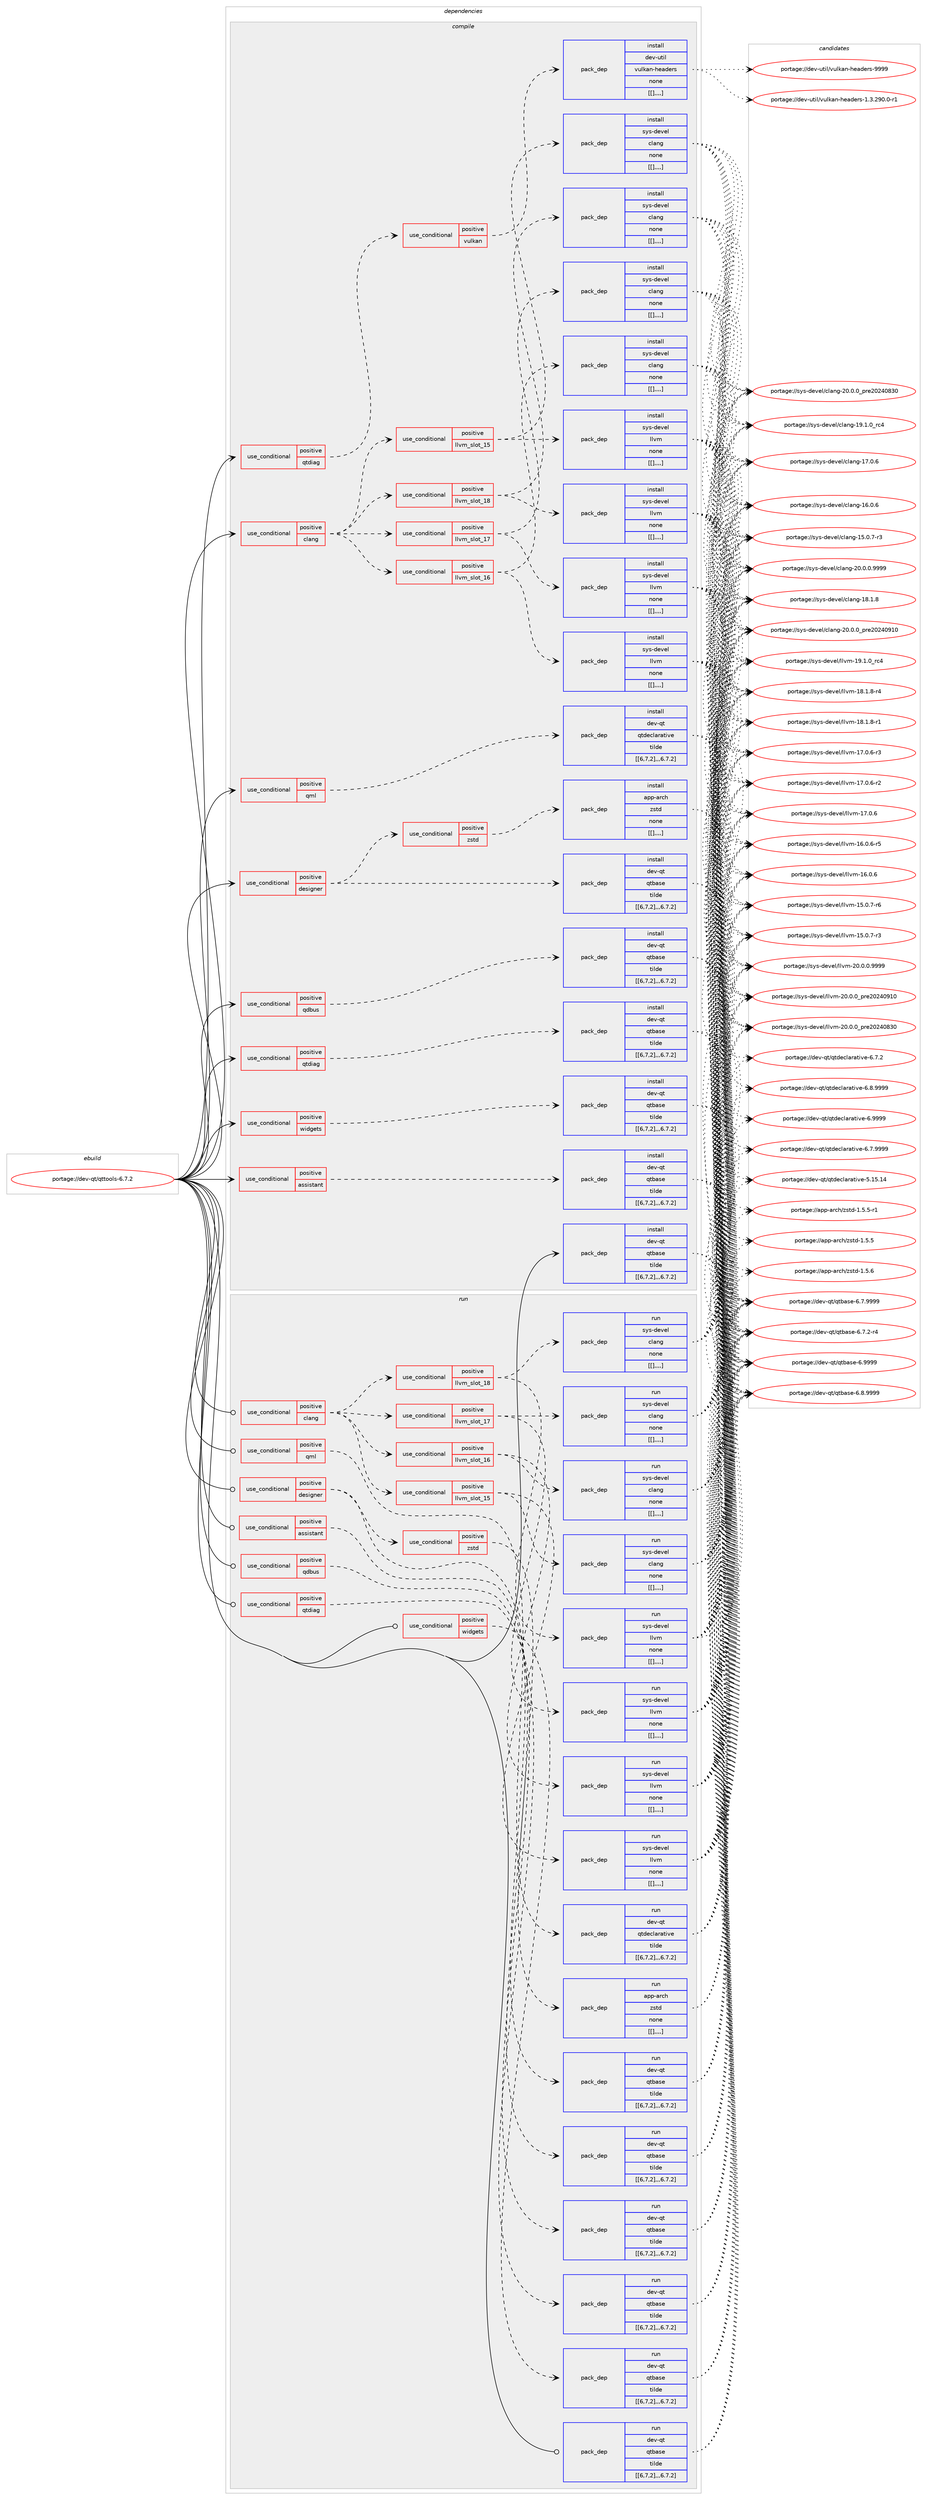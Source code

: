 digraph prolog {

# *************
# Graph options
# *************

newrank=true;
concentrate=true;
compound=true;
graph [rankdir=LR,fontname=Helvetica,fontsize=10,ranksep=1.5];#, ranksep=2.5, nodesep=0.2];
edge  [arrowhead=vee];
node  [fontname=Helvetica,fontsize=10];

# **********
# The ebuild
# **********

subgraph cluster_leftcol {
color=gray;
label=<<i>ebuild</i>>;
id [label="portage://dev-qt/qttools-6.7.2", color=red, width=4, href="../dev-qt/qttools-6.7.2.svg"];
}

# ****************
# The dependencies
# ****************

subgraph cluster_midcol {
color=gray;
label=<<i>dependencies</i>>;
subgraph cluster_compile {
fillcolor="#eeeeee";
style=filled;
label=<<i>compile</i>>;
subgraph cond43581 {
dependency173414 [label=<<TABLE BORDER="0" CELLBORDER="1" CELLSPACING="0" CELLPADDING="4"><TR><TD ROWSPAN="3" CELLPADDING="10">use_conditional</TD></TR><TR><TD>positive</TD></TR><TR><TD>assistant</TD></TR></TABLE>>, shape=none, color=red];
subgraph pack128567 {
dependency173415 [label=<<TABLE BORDER="0" CELLBORDER="1" CELLSPACING="0" CELLPADDING="4" WIDTH="220"><TR><TD ROWSPAN="6" CELLPADDING="30">pack_dep</TD></TR><TR><TD WIDTH="110">install</TD></TR><TR><TD>dev-qt</TD></TR><TR><TD>qtbase</TD></TR><TR><TD>tilde</TD></TR><TR><TD>[[6,7,2],,,6.7.2]</TD></TR></TABLE>>, shape=none, color=blue];
}
dependency173414:e -> dependency173415:w [weight=20,style="dashed",arrowhead="vee"];
}
id:e -> dependency173414:w [weight=20,style="solid",arrowhead="vee"];
subgraph cond43582 {
dependency173416 [label=<<TABLE BORDER="0" CELLBORDER="1" CELLSPACING="0" CELLPADDING="4"><TR><TD ROWSPAN="3" CELLPADDING="10">use_conditional</TD></TR><TR><TD>positive</TD></TR><TR><TD>clang</TD></TR></TABLE>>, shape=none, color=red];
subgraph cond43583 {
dependency173417 [label=<<TABLE BORDER="0" CELLBORDER="1" CELLSPACING="0" CELLPADDING="4"><TR><TD ROWSPAN="3" CELLPADDING="10">use_conditional</TD></TR><TR><TD>positive</TD></TR><TR><TD>llvm_slot_15</TD></TR></TABLE>>, shape=none, color=red];
subgraph pack128568 {
dependency173418 [label=<<TABLE BORDER="0" CELLBORDER="1" CELLSPACING="0" CELLPADDING="4" WIDTH="220"><TR><TD ROWSPAN="6" CELLPADDING="30">pack_dep</TD></TR><TR><TD WIDTH="110">install</TD></TR><TR><TD>sys-devel</TD></TR><TR><TD>clang</TD></TR><TR><TD>none</TD></TR><TR><TD>[[],,,,]</TD></TR></TABLE>>, shape=none, color=blue];
}
dependency173417:e -> dependency173418:w [weight=20,style="dashed",arrowhead="vee"];
subgraph pack128569 {
dependency173419 [label=<<TABLE BORDER="0" CELLBORDER="1" CELLSPACING="0" CELLPADDING="4" WIDTH="220"><TR><TD ROWSPAN="6" CELLPADDING="30">pack_dep</TD></TR><TR><TD WIDTH="110">install</TD></TR><TR><TD>sys-devel</TD></TR><TR><TD>llvm</TD></TR><TR><TD>none</TD></TR><TR><TD>[[],,,,]</TD></TR></TABLE>>, shape=none, color=blue];
}
dependency173417:e -> dependency173419:w [weight=20,style="dashed",arrowhead="vee"];
}
dependency173416:e -> dependency173417:w [weight=20,style="dashed",arrowhead="vee"];
subgraph cond43584 {
dependency173420 [label=<<TABLE BORDER="0" CELLBORDER="1" CELLSPACING="0" CELLPADDING="4"><TR><TD ROWSPAN="3" CELLPADDING="10">use_conditional</TD></TR><TR><TD>positive</TD></TR><TR><TD>llvm_slot_16</TD></TR></TABLE>>, shape=none, color=red];
subgraph pack128570 {
dependency173421 [label=<<TABLE BORDER="0" CELLBORDER="1" CELLSPACING="0" CELLPADDING="4" WIDTH="220"><TR><TD ROWSPAN="6" CELLPADDING="30">pack_dep</TD></TR><TR><TD WIDTH="110">install</TD></TR><TR><TD>sys-devel</TD></TR><TR><TD>clang</TD></TR><TR><TD>none</TD></TR><TR><TD>[[],,,,]</TD></TR></TABLE>>, shape=none, color=blue];
}
dependency173420:e -> dependency173421:w [weight=20,style="dashed",arrowhead="vee"];
subgraph pack128571 {
dependency173422 [label=<<TABLE BORDER="0" CELLBORDER="1" CELLSPACING="0" CELLPADDING="4" WIDTH="220"><TR><TD ROWSPAN="6" CELLPADDING="30">pack_dep</TD></TR><TR><TD WIDTH="110">install</TD></TR><TR><TD>sys-devel</TD></TR><TR><TD>llvm</TD></TR><TR><TD>none</TD></TR><TR><TD>[[],,,,]</TD></TR></TABLE>>, shape=none, color=blue];
}
dependency173420:e -> dependency173422:w [weight=20,style="dashed",arrowhead="vee"];
}
dependency173416:e -> dependency173420:w [weight=20,style="dashed",arrowhead="vee"];
subgraph cond43585 {
dependency173423 [label=<<TABLE BORDER="0" CELLBORDER="1" CELLSPACING="0" CELLPADDING="4"><TR><TD ROWSPAN="3" CELLPADDING="10">use_conditional</TD></TR><TR><TD>positive</TD></TR><TR><TD>llvm_slot_17</TD></TR></TABLE>>, shape=none, color=red];
subgraph pack128572 {
dependency173424 [label=<<TABLE BORDER="0" CELLBORDER="1" CELLSPACING="0" CELLPADDING="4" WIDTH="220"><TR><TD ROWSPAN="6" CELLPADDING="30">pack_dep</TD></TR><TR><TD WIDTH="110">install</TD></TR><TR><TD>sys-devel</TD></TR><TR><TD>clang</TD></TR><TR><TD>none</TD></TR><TR><TD>[[],,,,]</TD></TR></TABLE>>, shape=none, color=blue];
}
dependency173423:e -> dependency173424:w [weight=20,style="dashed",arrowhead="vee"];
subgraph pack128573 {
dependency173425 [label=<<TABLE BORDER="0" CELLBORDER="1" CELLSPACING="0" CELLPADDING="4" WIDTH="220"><TR><TD ROWSPAN="6" CELLPADDING="30">pack_dep</TD></TR><TR><TD WIDTH="110">install</TD></TR><TR><TD>sys-devel</TD></TR><TR><TD>llvm</TD></TR><TR><TD>none</TD></TR><TR><TD>[[],,,,]</TD></TR></TABLE>>, shape=none, color=blue];
}
dependency173423:e -> dependency173425:w [weight=20,style="dashed",arrowhead="vee"];
}
dependency173416:e -> dependency173423:w [weight=20,style="dashed",arrowhead="vee"];
subgraph cond43586 {
dependency173426 [label=<<TABLE BORDER="0" CELLBORDER="1" CELLSPACING="0" CELLPADDING="4"><TR><TD ROWSPAN="3" CELLPADDING="10">use_conditional</TD></TR><TR><TD>positive</TD></TR><TR><TD>llvm_slot_18</TD></TR></TABLE>>, shape=none, color=red];
subgraph pack128574 {
dependency173427 [label=<<TABLE BORDER="0" CELLBORDER="1" CELLSPACING="0" CELLPADDING="4" WIDTH="220"><TR><TD ROWSPAN="6" CELLPADDING="30">pack_dep</TD></TR><TR><TD WIDTH="110">install</TD></TR><TR><TD>sys-devel</TD></TR><TR><TD>clang</TD></TR><TR><TD>none</TD></TR><TR><TD>[[],,,,]</TD></TR></TABLE>>, shape=none, color=blue];
}
dependency173426:e -> dependency173427:w [weight=20,style="dashed",arrowhead="vee"];
subgraph pack128575 {
dependency173428 [label=<<TABLE BORDER="0" CELLBORDER="1" CELLSPACING="0" CELLPADDING="4" WIDTH="220"><TR><TD ROWSPAN="6" CELLPADDING="30">pack_dep</TD></TR><TR><TD WIDTH="110">install</TD></TR><TR><TD>sys-devel</TD></TR><TR><TD>llvm</TD></TR><TR><TD>none</TD></TR><TR><TD>[[],,,,]</TD></TR></TABLE>>, shape=none, color=blue];
}
dependency173426:e -> dependency173428:w [weight=20,style="dashed",arrowhead="vee"];
}
dependency173416:e -> dependency173426:w [weight=20,style="dashed",arrowhead="vee"];
}
id:e -> dependency173416:w [weight=20,style="solid",arrowhead="vee"];
subgraph cond43587 {
dependency173429 [label=<<TABLE BORDER="0" CELLBORDER="1" CELLSPACING="0" CELLPADDING="4"><TR><TD ROWSPAN="3" CELLPADDING="10">use_conditional</TD></TR><TR><TD>positive</TD></TR><TR><TD>designer</TD></TR></TABLE>>, shape=none, color=red];
subgraph pack128576 {
dependency173430 [label=<<TABLE BORDER="0" CELLBORDER="1" CELLSPACING="0" CELLPADDING="4" WIDTH="220"><TR><TD ROWSPAN="6" CELLPADDING="30">pack_dep</TD></TR><TR><TD WIDTH="110">install</TD></TR><TR><TD>dev-qt</TD></TR><TR><TD>qtbase</TD></TR><TR><TD>tilde</TD></TR><TR><TD>[[6,7,2],,,6.7.2]</TD></TR></TABLE>>, shape=none, color=blue];
}
dependency173429:e -> dependency173430:w [weight=20,style="dashed",arrowhead="vee"];
subgraph cond43588 {
dependency173431 [label=<<TABLE BORDER="0" CELLBORDER="1" CELLSPACING="0" CELLPADDING="4"><TR><TD ROWSPAN="3" CELLPADDING="10">use_conditional</TD></TR><TR><TD>positive</TD></TR><TR><TD>zstd</TD></TR></TABLE>>, shape=none, color=red];
subgraph pack128577 {
dependency173432 [label=<<TABLE BORDER="0" CELLBORDER="1" CELLSPACING="0" CELLPADDING="4" WIDTH="220"><TR><TD ROWSPAN="6" CELLPADDING="30">pack_dep</TD></TR><TR><TD WIDTH="110">install</TD></TR><TR><TD>app-arch</TD></TR><TR><TD>zstd</TD></TR><TR><TD>none</TD></TR><TR><TD>[[],,,,]</TD></TR></TABLE>>, shape=none, color=blue];
}
dependency173431:e -> dependency173432:w [weight=20,style="dashed",arrowhead="vee"];
}
dependency173429:e -> dependency173431:w [weight=20,style="dashed",arrowhead="vee"];
}
id:e -> dependency173429:w [weight=20,style="solid",arrowhead="vee"];
subgraph cond43589 {
dependency173433 [label=<<TABLE BORDER="0" CELLBORDER="1" CELLSPACING="0" CELLPADDING="4"><TR><TD ROWSPAN="3" CELLPADDING="10">use_conditional</TD></TR><TR><TD>positive</TD></TR><TR><TD>qdbus</TD></TR></TABLE>>, shape=none, color=red];
subgraph pack128578 {
dependency173434 [label=<<TABLE BORDER="0" CELLBORDER="1" CELLSPACING="0" CELLPADDING="4" WIDTH="220"><TR><TD ROWSPAN="6" CELLPADDING="30">pack_dep</TD></TR><TR><TD WIDTH="110">install</TD></TR><TR><TD>dev-qt</TD></TR><TR><TD>qtbase</TD></TR><TR><TD>tilde</TD></TR><TR><TD>[[6,7,2],,,6.7.2]</TD></TR></TABLE>>, shape=none, color=blue];
}
dependency173433:e -> dependency173434:w [weight=20,style="dashed",arrowhead="vee"];
}
id:e -> dependency173433:w [weight=20,style="solid",arrowhead="vee"];
subgraph cond43590 {
dependency173435 [label=<<TABLE BORDER="0" CELLBORDER="1" CELLSPACING="0" CELLPADDING="4"><TR><TD ROWSPAN="3" CELLPADDING="10">use_conditional</TD></TR><TR><TD>positive</TD></TR><TR><TD>qml</TD></TR></TABLE>>, shape=none, color=red];
subgraph pack128579 {
dependency173436 [label=<<TABLE BORDER="0" CELLBORDER="1" CELLSPACING="0" CELLPADDING="4" WIDTH="220"><TR><TD ROWSPAN="6" CELLPADDING="30">pack_dep</TD></TR><TR><TD WIDTH="110">install</TD></TR><TR><TD>dev-qt</TD></TR><TR><TD>qtdeclarative</TD></TR><TR><TD>tilde</TD></TR><TR><TD>[[6,7,2],,,6.7.2]</TD></TR></TABLE>>, shape=none, color=blue];
}
dependency173435:e -> dependency173436:w [weight=20,style="dashed",arrowhead="vee"];
}
id:e -> dependency173435:w [weight=20,style="solid",arrowhead="vee"];
subgraph cond43591 {
dependency173437 [label=<<TABLE BORDER="0" CELLBORDER="1" CELLSPACING="0" CELLPADDING="4"><TR><TD ROWSPAN="3" CELLPADDING="10">use_conditional</TD></TR><TR><TD>positive</TD></TR><TR><TD>qtdiag</TD></TR></TABLE>>, shape=none, color=red];
subgraph cond43592 {
dependency173438 [label=<<TABLE BORDER="0" CELLBORDER="1" CELLSPACING="0" CELLPADDING="4"><TR><TD ROWSPAN="3" CELLPADDING="10">use_conditional</TD></TR><TR><TD>positive</TD></TR><TR><TD>vulkan</TD></TR></TABLE>>, shape=none, color=red];
subgraph pack128580 {
dependency173439 [label=<<TABLE BORDER="0" CELLBORDER="1" CELLSPACING="0" CELLPADDING="4" WIDTH="220"><TR><TD ROWSPAN="6" CELLPADDING="30">pack_dep</TD></TR><TR><TD WIDTH="110">install</TD></TR><TR><TD>dev-util</TD></TR><TR><TD>vulkan-headers</TD></TR><TR><TD>none</TD></TR><TR><TD>[[],,,,]</TD></TR></TABLE>>, shape=none, color=blue];
}
dependency173438:e -> dependency173439:w [weight=20,style="dashed",arrowhead="vee"];
}
dependency173437:e -> dependency173438:w [weight=20,style="dashed",arrowhead="vee"];
}
id:e -> dependency173437:w [weight=20,style="solid",arrowhead="vee"];
subgraph cond43593 {
dependency173440 [label=<<TABLE BORDER="0" CELLBORDER="1" CELLSPACING="0" CELLPADDING="4"><TR><TD ROWSPAN="3" CELLPADDING="10">use_conditional</TD></TR><TR><TD>positive</TD></TR><TR><TD>qtdiag</TD></TR></TABLE>>, shape=none, color=red];
subgraph pack128581 {
dependency173441 [label=<<TABLE BORDER="0" CELLBORDER="1" CELLSPACING="0" CELLPADDING="4" WIDTH="220"><TR><TD ROWSPAN="6" CELLPADDING="30">pack_dep</TD></TR><TR><TD WIDTH="110">install</TD></TR><TR><TD>dev-qt</TD></TR><TR><TD>qtbase</TD></TR><TR><TD>tilde</TD></TR><TR><TD>[[6,7,2],,,6.7.2]</TD></TR></TABLE>>, shape=none, color=blue];
}
dependency173440:e -> dependency173441:w [weight=20,style="dashed",arrowhead="vee"];
}
id:e -> dependency173440:w [weight=20,style="solid",arrowhead="vee"];
subgraph cond43594 {
dependency173442 [label=<<TABLE BORDER="0" CELLBORDER="1" CELLSPACING="0" CELLPADDING="4"><TR><TD ROWSPAN="3" CELLPADDING="10">use_conditional</TD></TR><TR><TD>positive</TD></TR><TR><TD>widgets</TD></TR></TABLE>>, shape=none, color=red];
subgraph pack128582 {
dependency173443 [label=<<TABLE BORDER="0" CELLBORDER="1" CELLSPACING="0" CELLPADDING="4" WIDTH="220"><TR><TD ROWSPAN="6" CELLPADDING="30">pack_dep</TD></TR><TR><TD WIDTH="110">install</TD></TR><TR><TD>dev-qt</TD></TR><TR><TD>qtbase</TD></TR><TR><TD>tilde</TD></TR><TR><TD>[[6,7,2],,,6.7.2]</TD></TR></TABLE>>, shape=none, color=blue];
}
dependency173442:e -> dependency173443:w [weight=20,style="dashed",arrowhead="vee"];
}
id:e -> dependency173442:w [weight=20,style="solid",arrowhead="vee"];
subgraph pack128583 {
dependency173444 [label=<<TABLE BORDER="0" CELLBORDER="1" CELLSPACING="0" CELLPADDING="4" WIDTH="220"><TR><TD ROWSPAN="6" CELLPADDING="30">pack_dep</TD></TR><TR><TD WIDTH="110">install</TD></TR><TR><TD>dev-qt</TD></TR><TR><TD>qtbase</TD></TR><TR><TD>tilde</TD></TR><TR><TD>[[6,7,2],,,6.7.2]</TD></TR></TABLE>>, shape=none, color=blue];
}
id:e -> dependency173444:w [weight=20,style="solid",arrowhead="vee"];
}
subgraph cluster_compileandrun {
fillcolor="#eeeeee";
style=filled;
label=<<i>compile and run</i>>;
}
subgraph cluster_run {
fillcolor="#eeeeee";
style=filled;
label=<<i>run</i>>;
subgraph cond43595 {
dependency173445 [label=<<TABLE BORDER="0" CELLBORDER="1" CELLSPACING="0" CELLPADDING="4"><TR><TD ROWSPAN="3" CELLPADDING="10">use_conditional</TD></TR><TR><TD>positive</TD></TR><TR><TD>assistant</TD></TR></TABLE>>, shape=none, color=red];
subgraph pack128584 {
dependency173446 [label=<<TABLE BORDER="0" CELLBORDER="1" CELLSPACING="0" CELLPADDING="4" WIDTH="220"><TR><TD ROWSPAN="6" CELLPADDING="30">pack_dep</TD></TR><TR><TD WIDTH="110">run</TD></TR><TR><TD>dev-qt</TD></TR><TR><TD>qtbase</TD></TR><TR><TD>tilde</TD></TR><TR><TD>[[6,7,2],,,6.7.2]</TD></TR></TABLE>>, shape=none, color=blue];
}
dependency173445:e -> dependency173446:w [weight=20,style="dashed",arrowhead="vee"];
}
id:e -> dependency173445:w [weight=20,style="solid",arrowhead="odot"];
subgraph cond43596 {
dependency173447 [label=<<TABLE BORDER="0" CELLBORDER="1" CELLSPACING="0" CELLPADDING="4"><TR><TD ROWSPAN="3" CELLPADDING="10">use_conditional</TD></TR><TR><TD>positive</TD></TR><TR><TD>clang</TD></TR></TABLE>>, shape=none, color=red];
subgraph cond43597 {
dependency173448 [label=<<TABLE BORDER="0" CELLBORDER="1" CELLSPACING="0" CELLPADDING="4"><TR><TD ROWSPAN="3" CELLPADDING="10">use_conditional</TD></TR><TR><TD>positive</TD></TR><TR><TD>llvm_slot_15</TD></TR></TABLE>>, shape=none, color=red];
subgraph pack128585 {
dependency173449 [label=<<TABLE BORDER="0" CELLBORDER="1" CELLSPACING="0" CELLPADDING="4" WIDTH="220"><TR><TD ROWSPAN="6" CELLPADDING="30">pack_dep</TD></TR><TR><TD WIDTH="110">run</TD></TR><TR><TD>sys-devel</TD></TR><TR><TD>clang</TD></TR><TR><TD>none</TD></TR><TR><TD>[[],,,,]</TD></TR></TABLE>>, shape=none, color=blue];
}
dependency173448:e -> dependency173449:w [weight=20,style="dashed",arrowhead="vee"];
subgraph pack128586 {
dependency173450 [label=<<TABLE BORDER="0" CELLBORDER="1" CELLSPACING="0" CELLPADDING="4" WIDTH="220"><TR><TD ROWSPAN="6" CELLPADDING="30">pack_dep</TD></TR><TR><TD WIDTH="110">run</TD></TR><TR><TD>sys-devel</TD></TR><TR><TD>llvm</TD></TR><TR><TD>none</TD></TR><TR><TD>[[],,,,]</TD></TR></TABLE>>, shape=none, color=blue];
}
dependency173448:e -> dependency173450:w [weight=20,style="dashed",arrowhead="vee"];
}
dependency173447:e -> dependency173448:w [weight=20,style="dashed",arrowhead="vee"];
subgraph cond43598 {
dependency173451 [label=<<TABLE BORDER="0" CELLBORDER="1" CELLSPACING="0" CELLPADDING="4"><TR><TD ROWSPAN="3" CELLPADDING="10">use_conditional</TD></TR><TR><TD>positive</TD></TR><TR><TD>llvm_slot_16</TD></TR></TABLE>>, shape=none, color=red];
subgraph pack128587 {
dependency173452 [label=<<TABLE BORDER="0" CELLBORDER="1" CELLSPACING="0" CELLPADDING="4" WIDTH="220"><TR><TD ROWSPAN="6" CELLPADDING="30">pack_dep</TD></TR><TR><TD WIDTH="110">run</TD></TR><TR><TD>sys-devel</TD></TR><TR><TD>clang</TD></TR><TR><TD>none</TD></TR><TR><TD>[[],,,,]</TD></TR></TABLE>>, shape=none, color=blue];
}
dependency173451:e -> dependency173452:w [weight=20,style="dashed",arrowhead="vee"];
subgraph pack128588 {
dependency173453 [label=<<TABLE BORDER="0" CELLBORDER="1" CELLSPACING="0" CELLPADDING="4" WIDTH="220"><TR><TD ROWSPAN="6" CELLPADDING="30">pack_dep</TD></TR><TR><TD WIDTH="110">run</TD></TR><TR><TD>sys-devel</TD></TR><TR><TD>llvm</TD></TR><TR><TD>none</TD></TR><TR><TD>[[],,,,]</TD></TR></TABLE>>, shape=none, color=blue];
}
dependency173451:e -> dependency173453:w [weight=20,style="dashed",arrowhead="vee"];
}
dependency173447:e -> dependency173451:w [weight=20,style="dashed",arrowhead="vee"];
subgraph cond43599 {
dependency173454 [label=<<TABLE BORDER="0" CELLBORDER="1" CELLSPACING="0" CELLPADDING="4"><TR><TD ROWSPAN="3" CELLPADDING="10">use_conditional</TD></TR><TR><TD>positive</TD></TR><TR><TD>llvm_slot_17</TD></TR></TABLE>>, shape=none, color=red];
subgraph pack128589 {
dependency173455 [label=<<TABLE BORDER="0" CELLBORDER="1" CELLSPACING="0" CELLPADDING="4" WIDTH="220"><TR><TD ROWSPAN="6" CELLPADDING="30">pack_dep</TD></TR><TR><TD WIDTH="110">run</TD></TR><TR><TD>sys-devel</TD></TR><TR><TD>clang</TD></TR><TR><TD>none</TD></TR><TR><TD>[[],,,,]</TD></TR></TABLE>>, shape=none, color=blue];
}
dependency173454:e -> dependency173455:w [weight=20,style="dashed",arrowhead="vee"];
subgraph pack128590 {
dependency173456 [label=<<TABLE BORDER="0" CELLBORDER="1" CELLSPACING="0" CELLPADDING="4" WIDTH="220"><TR><TD ROWSPAN="6" CELLPADDING="30">pack_dep</TD></TR><TR><TD WIDTH="110">run</TD></TR><TR><TD>sys-devel</TD></TR><TR><TD>llvm</TD></TR><TR><TD>none</TD></TR><TR><TD>[[],,,,]</TD></TR></TABLE>>, shape=none, color=blue];
}
dependency173454:e -> dependency173456:w [weight=20,style="dashed",arrowhead="vee"];
}
dependency173447:e -> dependency173454:w [weight=20,style="dashed",arrowhead="vee"];
subgraph cond43600 {
dependency173457 [label=<<TABLE BORDER="0" CELLBORDER="1" CELLSPACING="0" CELLPADDING="4"><TR><TD ROWSPAN="3" CELLPADDING="10">use_conditional</TD></TR><TR><TD>positive</TD></TR><TR><TD>llvm_slot_18</TD></TR></TABLE>>, shape=none, color=red];
subgraph pack128591 {
dependency173458 [label=<<TABLE BORDER="0" CELLBORDER="1" CELLSPACING="0" CELLPADDING="4" WIDTH="220"><TR><TD ROWSPAN="6" CELLPADDING="30">pack_dep</TD></TR><TR><TD WIDTH="110">run</TD></TR><TR><TD>sys-devel</TD></TR><TR><TD>clang</TD></TR><TR><TD>none</TD></TR><TR><TD>[[],,,,]</TD></TR></TABLE>>, shape=none, color=blue];
}
dependency173457:e -> dependency173458:w [weight=20,style="dashed",arrowhead="vee"];
subgraph pack128592 {
dependency173459 [label=<<TABLE BORDER="0" CELLBORDER="1" CELLSPACING="0" CELLPADDING="4" WIDTH="220"><TR><TD ROWSPAN="6" CELLPADDING="30">pack_dep</TD></TR><TR><TD WIDTH="110">run</TD></TR><TR><TD>sys-devel</TD></TR><TR><TD>llvm</TD></TR><TR><TD>none</TD></TR><TR><TD>[[],,,,]</TD></TR></TABLE>>, shape=none, color=blue];
}
dependency173457:e -> dependency173459:w [weight=20,style="dashed",arrowhead="vee"];
}
dependency173447:e -> dependency173457:w [weight=20,style="dashed",arrowhead="vee"];
}
id:e -> dependency173447:w [weight=20,style="solid",arrowhead="odot"];
subgraph cond43601 {
dependency173460 [label=<<TABLE BORDER="0" CELLBORDER="1" CELLSPACING="0" CELLPADDING="4"><TR><TD ROWSPAN="3" CELLPADDING="10">use_conditional</TD></TR><TR><TD>positive</TD></TR><TR><TD>designer</TD></TR></TABLE>>, shape=none, color=red];
subgraph pack128593 {
dependency173461 [label=<<TABLE BORDER="0" CELLBORDER="1" CELLSPACING="0" CELLPADDING="4" WIDTH="220"><TR><TD ROWSPAN="6" CELLPADDING="30">pack_dep</TD></TR><TR><TD WIDTH="110">run</TD></TR><TR><TD>dev-qt</TD></TR><TR><TD>qtbase</TD></TR><TR><TD>tilde</TD></TR><TR><TD>[[6,7,2],,,6.7.2]</TD></TR></TABLE>>, shape=none, color=blue];
}
dependency173460:e -> dependency173461:w [weight=20,style="dashed",arrowhead="vee"];
subgraph cond43602 {
dependency173462 [label=<<TABLE BORDER="0" CELLBORDER="1" CELLSPACING="0" CELLPADDING="4"><TR><TD ROWSPAN="3" CELLPADDING="10">use_conditional</TD></TR><TR><TD>positive</TD></TR><TR><TD>zstd</TD></TR></TABLE>>, shape=none, color=red];
subgraph pack128594 {
dependency173463 [label=<<TABLE BORDER="0" CELLBORDER="1" CELLSPACING="0" CELLPADDING="4" WIDTH="220"><TR><TD ROWSPAN="6" CELLPADDING="30">pack_dep</TD></TR><TR><TD WIDTH="110">run</TD></TR><TR><TD>app-arch</TD></TR><TR><TD>zstd</TD></TR><TR><TD>none</TD></TR><TR><TD>[[],,,,]</TD></TR></TABLE>>, shape=none, color=blue];
}
dependency173462:e -> dependency173463:w [weight=20,style="dashed",arrowhead="vee"];
}
dependency173460:e -> dependency173462:w [weight=20,style="dashed",arrowhead="vee"];
}
id:e -> dependency173460:w [weight=20,style="solid",arrowhead="odot"];
subgraph cond43603 {
dependency173464 [label=<<TABLE BORDER="0" CELLBORDER="1" CELLSPACING="0" CELLPADDING="4"><TR><TD ROWSPAN="3" CELLPADDING="10">use_conditional</TD></TR><TR><TD>positive</TD></TR><TR><TD>qdbus</TD></TR></TABLE>>, shape=none, color=red];
subgraph pack128595 {
dependency173465 [label=<<TABLE BORDER="0" CELLBORDER="1" CELLSPACING="0" CELLPADDING="4" WIDTH="220"><TR><TD ROWSPAN="6" CELLPADDING="30">pack_dep</TD></TR><TR><TD WIDTH="110">run</TD></TR><TR><TD>dev-qt</TD></TR><TR><TD>qtbase</TD></TR><TR><TD>tilde</TD></TR><TR><TD>[[6,7,2],,,6.7.2]</TD></TR></TABLE>>, shape=none, color=blue];
}
dependency173464:e -> dependency173465:w [weight=20,style="dashed",arrowhead="vee"];
}
id:e -> dependency173464:w [weight=20,style="solid",arrowhead="odot"];
subgraph cond43604 {
dependency173466 [label=<<TABLE BORDER="0" CELLBORDER="1" CELLSPACING="0" CELLPADDING="4"><TR><TD ROWSPAN="3" CELLPADDING="10">use_conditional</TD></TR><TR><TD>positive</TD></TR><TR><TD>qml</TD></TR></TABLE>>, shape=none, color=red];
subgraph pack128596 {
dependency173467 [label=<<TABLE BORDER="0" CELLBORDER="1" CELLSPACING="0" CELLPADDING="4" WIDTH="220"><TR><TD ROWSPAN="6" CELLPADDING="30">pack_dep</TD></TR><TR><TD WIDTH="110">run</TD></TR><TR><TD>dev-qt</TD></TR><TR><TD>qtdeclarative</TD></TR><TR><TD>tilde</TD></TR><TR><TD>[[6,7,2],,,6.7.2]</TD></TR></TABLE>>, shape=none, color=blue];
}
dependency173466:e -> dependency173467:w [weight=20,style="dashed",arrowhead="vee"];
}
id:e -> dependency173466:w [weight=20,style="solid",arrowhead="odot"];
subgraph cond43605 {
dependency173468 [label=<<TABLE BORDER="0" CELLBORDER="1" CELLSPACING="0" CELLPADDING="4"><TR><TD ROWSPAN="3" CELLPADDING="10">use_conditional</TD></TR><TR><TD>positive</TD></TR><TR><TD>qtdiag</TD></TR></TABLE>>, shape=none, color=red];
subgraph pack128597 {
dependency173469 [label=<<TABLE BORDER="0" CELLBORDER="1" CELLSPACING="0" CELLPADDING="4" WIDTH="220"><TR><TD ROWSPAN="6" CELLPADDING="30">pack_dep</TD></TR><TR><TD WIDTH="110">run</TD></TR><TR><TD>dev-qt</TD></TR><TR><TD>qtbase</TD></TR><TR><TD>tilde</TD></TR><TR><TD>[[6,7,2],,,6.7.2]</TD></TR></TABLE>>, shape=none, color=blue];
}
dependency173468:e -> dependency173469:w [weight=20,style="dashed",arrowhead="vee"];
}
id:e -> dependency173468:w [weight=20,style="solid",arrowhead="odot"];
subgraph cond43606 {
dependency173470 [label=<<TABLE BORDER="0" CELLBORDER="1" CELLSPACING="0" CELLPADDING="4"><TR><TD ROWSPAN="3" CELLPADDING="10">use_conditional</TD></TR><TR><TD>positive</TD></TR><TR><TD>widgets</TD></TR></TABLE>>, shape=none, color=red];
subgraph pack128598 {
dependency173471 [label=<<TABLE BORDER="0" CELLBORDER="1" CELLSPACING="0" CELLPADDING="4" WIDTH="220"><TR><TD ROWSPAN="6" CELLPADDING="30">pack_dep</TD></TR><TR><TD WIDTH="110">run</TD></TR><TR><TD>dev-qt</TD></TR><TR><TD>qtbase</TD></TR><TR><TD>tilde</TD></TR><TR><TD>[[6,7,2],,,6.7.2]</TD></TR></TABLE>>, shape=none, color=blue];
}
dependency173470:e -> dependency173471:w [weight=20,style="dashed",arrowhead="vee"];
}
id:e -> dependency173470:w [weight=20,style="solid",arrowhead="odot"];
subgraph pack128599 {
dependency173472 [label=<<TABLE BORDER="0" CELLBORDER="1" CELLSPACING="0" CELLPADDING="4" WIDTH="220"><TR><TD ROWSPAN="6" CELLPADDING="30">pack_dep</TD></TR><TR><TD WIDTH="110">run</TD></TR><TR><TD>dev-qt</TD></TR><TR><TD>qtbase</TD></TR><TR><TD>tilde</TD></TR><TR><TD>[[6,7,2],,,6.7.2]</TD></TR></TABLE>>, shape=none, color=blue];
}
id:e -> dependency173472:w [weight=20,style="solid",arrowhead="odot"];
}
}

# **************
# The candidates
# **************

subgraph cluster_choices {
rank=same;
color=gray;
label=<<i>candidates</i>>;

subgraph choice128567 {
color=black;
nodesep=1;
choice1001011184511311647113116989711510145544657575757 [label="portage://dev-qt/qtbase-6.9999", color=red, width=4,href="../dev-qt/qtbase-6.9999.svg"];
choice10010111845113116471131169897115101455446564657575757 [label="portage://dev-qt/qtbase-6.8.9999", color=red, width=4,href="../dev-qt/qtbase-6.8.9999.svg"];
choice10010111845113116471131169897115101455446554657575757 [label="portage://dev-qt/qtbase-6.7.9999", color=red, width=4,href="../dev-qt/qtbase-6.7.9999.svg"];
choice100101118451131164711311698971151014554465546504511452 [label="portage://dev-qt/qtbase-6.7.2-r4", color=red, width=4,href="../dev-qt/qtbase-6.7.2-r4.svg"];
dependency173415:e -> choice1001011184511311647113116989711510145544657575757:w [style=dotted,weight="100"];
dependency173415:e -> choice10010111845113116471131169897115101455446564657575757:w [style=dotted,weight="100"];
dependency173415:e -> choice10010111845113116471131169897115101455446554657575757:w [style=dotted,weight="100"];
dependency173415:e -> choice100101118451131164711311698971151014554465546504511452:w [style=dotted,weight="100"];
}
subgraph choice128568 {
color=black;
nodesep=1;
choice11512111545100101118101108479910897110103455048464846484657575757 [label="portage://sys-devel/clang-20.0.0.9999", color=red, width=4,href="../sys-devel/clang-20.0.0.9999.svg"];
choice1151211154510010111810110847991089711010345504846484648951121141015048505248574948 [label="portage://sys-devel/clang-20.0.0_pre20240910", color=red, width=4,href="../sys-devel/clang-20.0.0_pre20240910.svg"];
choice1151211154510010111810110847991089711010345504846484648951121141015048505248565148 [label="portage://sys-devel/clang-20.0.0_pre20240830", color=red, width=4,href="../sys-devel/clang-20.0.0_pre20240830.svg"];
choice1151211154510010111810110847991089711010345495746494648951149952 [label="portage://sys-devel/clang-19.1.0_rc4", color=red, width=4,href="../sys-devel/clang-19.1.0_rc4.svg"];
choice1151211154510010111810110847991089711010345495646494656 [label="portage://sys-devel/clang-18.1.8", color=red, width=4,href="../sys-devel/clang-18.1.8.svg"];
choice1151211154510010111810110847991089711010345495546484654 [label="portage://sys-devel/clang-17.0.6", color=red, width=4,href="../sys-devel/clang-17.0.6.svg"];
choice1151211154510010111810110847991089711010345495446484654 [label="portage://sys-devel/clang-16.0.6", color=red, width=4,href="../sys-devel/clang-16.0.6.svg"];
choice11512111545100101118101108479910897110103454953464846554511451 [label="portage://sys-devel/clang-15.0.7-r3", color=red, width=4,href="../sys-devel/clang-15.0.7-r3.svg"];
dependency173418:e -> choice11512111545100101118101108479910897110103455048464846484657575757:w [style=dotted,weight="100"];
dependency173418:e -> choice1151211154510010111810110847991089711010345504846484648951121141015048505248574948:w [style=dotted,weight="100"];
dependency173418:e -> choice1151211154510010111810110847991089711010345504846484648951121141015048505248565148:w [style=dotted,weight="100"];
dependency173418:e -> choice1151211154510010111810110847991089711010345495746494648951149952:w [style=dotted,weight="100"];
dependency173418:e -> choice1151211154510010111810110847991089711010345495646494656:w [style=dotted,weight="100"];
dependency173418:e -> choice1151211154510010111810110847991089711010345495546484654:w [style=dotted,weight="100"];
dependency173418:e -> choice1151211154510010111810110847991089711010345495446484654:w [style=dotted,weight="100"];
dependency173418:e -> choice11512111545100101118101108479910897110103454953464846554511451:w [style=dotted,weight="100"];
}
subgraph choice128569 {
color=black;
nodesep=1;
choice1151211154510010111810110847108108118109455048464846484657575757 [label="portage://sys-devel/llvm-20.0.0.9999", color=red, width=4,href="../sys-devel/llvm-20.0.0.9999.svg"];
choice115121115451001011181011084710810811810945504846484648951121141015048505248574948 [label="portage://sys-devel/llvm-20.0.0_pre20240910", color=red, width=4,href="../sys-devel/llvm-20.0.0_pre20240910.svg"];
choice115121115451001011181011084710810811810945504846484648951121141015048505248565148 [label="portage://sys-devel/llvm-20.0.0_pre20240830", color=red, width=4,href="../sys-devel/llvm-20.0.0_pre20240830.svg"];
choice115121115451001011181011084710810811810945495746494648951149952 [label="portage://sys-devel/llvm-19.1.0_rc4", color=red, width=4,href="../sys-devel/llvm-19.1.0_rc4.svg"];
choice1151211154510010111810110847108108118109454956464946564511452 [label="portage://sys-devel/llvm-18.1.8-r4", color=red, width=4,href="../sys-devel/llvm-18.1.8-r4.svg"];
choice1151211154510010111810110847108108118109454956464946564511449 [label="portage://sys-devel/llvm-18.1.8-r1", color=red, width=4,href="../sys-devel/llvm-18.1.8-r1.svg"];
choice1151211154510010111810110847108108118109454955464846544511451 [label="portage://sys-devel/llvm-17.0.6-r3", color=red, width=4,href="../sys-devel/llvm-17.0.6-r3.svg"];
choice1151211154510010111810110847108108118109454955464846544511450 [label="portage://sys-devel/llvm-17.0.6-r2", color=red, width=4,href="../sys-devel/llvm-17.0.6-r2.svg"];
choice115121115451001011181011084710810811810945495546484654 [label="portage://sys-devel/llvm-17.0.6", color=red, width=4,href="../sys-devel/llvm-17.0.6.svg"];
choice1151211154510010111810110847108108118109454954464846544511453 [label="portage://sys-devel/llvm-16.0.6-r5", color=red, width=4,href="../sys-devel/llvm-16.0.6-r5.svg"];
choice115121115451001011181011084710810811810945495446484654 [label="portage://sys-devel/llvm-16.0.6", color=red, width=4,href="../sys-devel/llvm-16.0.6.svg"];
choice1151211154510010111810110847108108118109454953464846554511454 [label="portage://sys-devel/llvm-15.0.7-r6", color=red, width=4,href="../sys-devel/llvm-15.0.7-r6.svg"];
choice1151211154510010111810110847108108118109454953464846554511451 [label="portage://sys-devel/llvm-15.0.7-r3", color=red, width=4,href="../sys-devel/llvm-15.0.7-r3.svg"];
dependency173419:e -> choice1151211154510010111810110847108108118109455048464846484657575757:w [style=dotted,weight="100"];
dependency173419:e -> choice115121115451001011181011084710810811810945504846484648951121141015048505248574948:w [style=dotted,weight="100"];
dependency173419:e -> choice115121115451001011181011084710810811810945504846484648951121141015048505248565148:w [style=dotted,weight="100"];
dependency173419:e -> choice115121115451001011181011084710810811810945495746494648951149952:w [style=dotted,weight="100"];
dependency173419:e -> choice1151211154510010111810110847108108118109454956464946564511452:w [style=dotted,weight="100"];
dependency173419:e -> choice1151211154510010111810110847108108118109454956464946564511449:w [style=dotted,weight="100"];
dependency173419:e -> choice1151211154510010111810110847108108118109454955464846544511451:w [style=dotted,weight="100"];
dependency173419:e -> choice1151211154510010111810110847108108118109454955464846544511450:w [style=dotted,weight="100"];
dependency173419:e -> choice115121115451001011181011084710810811810945495546484654:w [style=dotted,weight="100"];
dependency173419:e -> choice1151211154510010111810110847108108118109454954464846544511453:w [style=dotted,weight="100"];
dependency173419:e -> choice115121115451001011181011084710810811810945495446484654:w [style=dotted,weight="100"];
dependency173419:e -> choice1151211154510010111810110847108108118109454953464846554511454:w [style=dotted,weight="100"];
dependency173419:e -> choice1151211154510010111810110847108108118109454953464846554511451:w [style=dotted,weight="100"];
}
subgraph choice128570 {
color=black;
nodesep=1;
choice11512111545100101118101108479910897110103455048464846484657575757 [label="portage://sys-devel/clang-20.0.0.9999", color=red, width=4,href="../sys-devel/clang-20.0.0.9999.svg"];
choice1151211154510010111810110847991089711010345504846484648951121141015048505248574948 [label="portage://sys-devel/clang-20.0.0_pre20240910", color=red, width=4,href="../sys-devel/clang-20.0.0_pre20240910.svg"];
choice1151211154510010111810110847991089711010345504846484648951121141015048505248565148 [label="portage://sys-devel/clang-20.0.0_pre20240830", color=red, width=4,href="../sys-devel/clang-20.0.0_pre20240830.svg"];
choice1151211154510010111810110847991089711010345495746494648951149952 [label="portage://sys-devel/clang-19.1.0_rc4", color=red, width=4,href="../sys-devel/clang-19.1.0_rc4.svg"];
choice1151211154510010111810110847991089711010345495646494656 [label="portage://sys-devel/clang-18.1.8", color=red, width=4,href="../sys-devel/clang-18.1.8.svg"];
choice1151211154510010111810110847991089711010345495546484654 [label="portage://sys-devel/clang-17.0.6", color=red, width=4,href="../sys-devel/clang-17.0.6.svg"];
choice1151211154510010111810110847991089711010345495446484654 [label="portage://sys-devel/clang-16.0.6", color=red, width=4,href="../sys-devel/clang-16.0.6.svg"];
choice11512111545100101118101108479910897110103454953464846554511451 [label="portage://sys-devel/clang-15.0.7-r3", color=red, width=4,href="../sys-devel/clang-15.0.7-r3.svg"];
dependency173421:e -> choice11512111545100101118101108479910897110103455048464846484657575757:w [style=dotted,weight="100"];
dependency173421:e -> choice1151211154510010111810110847991089711010345504846484648951121141015048505248574948:w [style=dotted,weight="100"];
dependency173421:e -> choice1151211154510010111810110847991089711010345504846484648951121141015048505248565148:w [style=dotted,weight="100"];
dependency173421:e -> choice1151211154510010111810110847991089711010345495746494648951149952:w [style=dotted,weight="100"];
dependency173421:e -> choice1151211154510010111810110847991089711010345495646494656:w [style=dotted,weight="100"];
dependency173421:e -> choice1151211154510010111810110847991089711010345495546484654:w [style=dotted,weight="100"];
dependency173421:e -> choice1151211154510010111810110847991089711010345495446484654:w [style=dotted,weight="100"];
dependency173421:e -> choice11512111545100101118101108479910897110103454953464846554511451:w [style=dotted,weight="100"];
}
subgraph choice128571 {
color=black;
nodesep=1;
choice1151211154510010111810110847108108118109455048464846484657575757 [label="portage://sys-devel/llvm-20.0.0.9999", color=red, width=4,href="../sys-devel/llvm-20.0.0.9999.svg"];
choice115121115451001011181011084710810811810945504846484648951121141015048505248574948 [label="portage://sys-devel/llvm-20.0.0_pre20240910", color=red, width=4,href="../sys-devel/llvm-20.0.0_pre20240910.svg"];
choice115121115451001011181011084710810811810945504846484648951121141015048505248565148 [label="portage://sys-devel/llvm-20.0.0_pre20240830", color=red, width=4,href="../sys-devel/llvm-20.0.0_pre20240830.svg"];
choice115121115451001011181011084710810811810945495746494648951149952 [label="portage://sys-devel/llvm-19.1.0_rc4", color=red, width=4,href="../sys-devel/llvm-19.1.0_rc4.svg"];
choice1151211154510010111810110847108108118109454956464946564511452 [label="portage://sys-devel/llvm-18.1.8-r4", color=red, width=4,href="../sys-devel/llvm-18.1.8-r4.svg"];
choice1151211154510010111810110847108108118109454956464946564511449 [label="portage://sys-devel/llvm-18.1.8-r1", color=red, width=4,href="../sys-devel/llvm-18.1.8-r1.svg"];
choice1151211154510010111810110847108108118109454955464846544511451 [label="portage://sys-devel/llvm-17.0.6-r3", color=red, width=4,href="../sys-devel/llvm-17.0.6-r3.svg"];
choice1151211154510010111810110847108108118109454955464846544511450 [label="portage://sys-devel/llvm-17.0.6-r2", color=red, width=4,href="../sys-devel/llvm-17.0.6-r2.svg"];
choice115121115451001011181011084710810811810945495546484654 [label="portage://sys-devel/llvm-17.0.6", color=red, width=4,href="../sys-devel/llvm-17.0.6.svg"];
choice1151211154510010111810110847108108118109454954464846544511453 [label="portage://sys-devel/llvm-16.0.6-r5", color=red, width=4,href="../sys-devel/llvm-16.0.6-r5.svg"];
choice115121115451001011181011084710810811810945495446484654 [label="portage://sys-devel/llvm-16.0.6", color=red, width=4,href="../sys-devel/llvm-16.0.6.svg"];
choice1151211154510010111810110847108108118109454953464846554511454 [label="portage://sys-devel/llvm-15.0.7-r6", color=red, width=4,href="../sys-devel/llvm-15.0.7-r6.svg"];
choice1151211154510010111810110847108108118109454953464846554511451 [label="portage://sys-devel/llvm-15.0.7-r3", color=red, width=4,href="../sys-devel/llvm-15.0.7-r3.svg"];
dependency173422:e -> choice1151211154510010111810110847108108118109455048464846484657575757:w [style=dotted,weight="100"];
dependency173422:e -> choice115121115451001011181011084710810811810945504846484648951121141015048505248574948:w [style=dotted,weight="100"];
dependency173422:e -> choice115121115451001011181011084710810811810945504846484648951121141015048505248565148:w [style=dotted,weight="100"];
dependency173422:e -> choice115121115451001011181011084710810811810945495746494648951149952:w [style=dotted,weight="100"];
dependency173422:e -> choice1151211154510010111810110847108108118109454956464946564511452:w [style=dotted,weight="100"];
dependency173422:e -> choice1151211154510010111810110847108108118109454956464946564511449:w [style=dotted,weight="100"];
dependency173422:e -> choice1151211154510010111810110847108108118109454955464846544511451:w [style=dotted,weight="100"];
dependency173422:e -> choice1151211154510010111810110847108108118109454955464846544511450:w [style=dotted,weight="100"];
dependency173422:e -> choice115121115451001011181011084710810811810945495546484654:w [style=dotted,weight="100"];
dependency173422:e -> choice1151211154510010111810110847108108118109454954464846544511453:w [style=dotted,weight="100"];
dependency173422:e -> choice115121115451001011181011084710810811810945495446484654:w [style=dotted,weight="100"];
dependency173422:e -> choice1151211154510010111810110847108108118109454953464846554511454:w [style=dotted,weight="100"];
dependency173422:e -> choice1151211154510010111810110847108108118109454953464846554511451:w [style=dotted,weight="100"];
}
subgraph choice128572 {
color=black;
nodesep=1;
choice11512111545100101118101108479910897110103455048464846484657575757 [label="portage://sys-devel/clang-20.0.0.9999", color=red, width=4,href="../sys-devel/clang-20.0.0.9999.svg"];
choice1151211154510010111810110847991089711010345504846484648951121141015048505248574948 [label="portage://sys-devel/clang-20.0.0_pre20240910", color=red, width=4,href="../sys-devel/clang-20.0.0_pre20240910.svg"];
choice1151211154510010111810110847991089711010345504846484648951121141015048505248565148 [label="portage://sys-devel/clang-20.0.0_pre20240830", color=red, width=4,href="../sys-devel/clang-20.0.0_pre20240830.svg"];
choice1151211154510010111810110847991089711010345495746494648951149952 [label="portage://sys-devel/clang-19.1.0_rc4", color=red, width=4,href="../sys-devel/clang-19.1.0_rc4.svg"];
choice1151211154510010111810110847991089711010345495646494656 [label="portage://sys-devel/clang-18.1.8", color=red, width=4,href="../sys-devel/clang-18.1.8.svg"];
choice1151211154510010111810110847991089711010345495546484654 [label="portage://sys-devel/clang-17.0.6", color=red, width=4,href="../sys-devel/clang-17.0.6.svg"];
choice1151211154510010111810110847991089711010345495446484654 [label="portage://sys-devel/clang-16.0.6", color=red, width=4,href="../sys-devel/clang-16.0.6.svg"];
choice11512111545100101118101108479910897110103454953464846554511451 [label="portage://sys-devel/clang-15.0.7-r3", color=red, width=4,href="../sys-devel/clang-15.0.7-r3.svg"];
dependency173424:e -> choice11512111545100101118101108479910897110103455048464846484657575757:w [style=dotted,weight="100"];
dependency173424:e -> choice1151211154510010111810110847991089711010345504846484648951121141015048505248574948:w [style=dotted,weight="100"];
dependency173424:e -> choice1151211154510010111810110847991089711010345504846484648951121141015048505248565148:w [style=dotted,weight="100"];
dependency173424:e -> choice1151211154510010111810110847991089711010345495746494648951149952:w [style=dotted,weight="100"];
dependency173424:e -> choice1151211154510010111810110847991089711010345495646494656:w [style=dotted,weight="100"];
dependency173424:e -> choice1151211154510010111810110847991089711010345495546484654:w [style=dotted,weight="100"];
dependency173424:e -> choice1151211154510010111810110847991089711010345495446484654:w [style=dotted,weight="100"];
dependency173424:e -> choice11512111545100101118101108479910897110103454953464846554511451:w [style=dotted,weight="100"];
}
subgraph choice128573 {
color=black;
nodesep=1;
choice1151211154510010111810110847108108118109455048464846484657575757 [label="portage://sys-devel/llvm-20.0.0.9999", color=red, width=4,href="../sys-devel/llvm-20.0.0.9999.svg"];
choice115121115451001011181011084710810811810945504846484648951121141015048505248574948 [label="portage://sys-devel/llvm-20.0.0_pre20240910", color=red, width=4,href="../sys-devel/llvm-20.0.0_pre20240910.svg"];
choice115121115451001011181011084710810811810945504846484648951121141015048505248565148 [label="portage://sys-devel/llvm-20.0.0_pre20240830", color=red, width=4,href="../sys-devel/llvm-20.0.0_pre20240830.svg"];
choice115121115451001011181011084710810811810945495746494648951149952 [label="portage://sys-devel/llvm-19.1.0_rc4", color=red, width=4,href="../sys-devel/llvm-19.1.0_rc4.svg"];
choice1151211154510010111810110847108108118109454956464946564511452 [label="portage://sys-devel/llvm-18.1.8-r4", color=red, width=4,href="../sys-devel/llvm-18.1.8-r4.svg"];
choice1151211154510010111810110847108108118109454956464946564511449 [label="portage://sys-devel/llvm-18.1.8-r1", color=red, width=4,href="../sys-devel/llvm-18.1.8-r1.svg"];
choice1151211154510010111810110847108108118109454955464846544511451 [label="portage://sys-devel/llvm-17.0.6-r3", color=red, width=4,href="../sys-devel/llvm-17.0.6-r3.svg"];
choice1151211154510010111810110847108108118109454955464846544511450 [label="portage://sys-devel/llvm-17.0.6-r2", color=red, width=4,href="../sys-devel/llvm-17.0.6-r2.svg"];
choice115121115451001011181011084710810811810945495546484654 [label="portage://sys-devel/llvm-17.0.6", color=red, width=4,href="../sys-devel/llvm-17.0.6.svg"];
choice1151211154510010111810110847108108118109454954464846544511453 [label="portage://sys-devel/llvm-16.0.6-r5", color=red, width=4,href="../sys-devel/llvm-16.0.6-r5.svg"];
choice115121115451001011181011084710810811810945495446484654 [label="portage://sys-devel/llvm-16.0.6", color=red, width=4,href="../sys-devel/llvm-16.0.6.svg"];
choice1151211154510010111810110847108108118109454953464846554511454 [label="portage://sys-devel/llvm-15.0.7-r6", color=red, width=4,href="../sys-devel/llvm-15.0.7-r6.svg"];
choice1151211154510010111810110847108108118109454953464846554511451 [label="portage://sys-devel/llvm-15.0.7-r3", color=red, width=4,href="../sys-devel/llvm-15.0.7-r3.svg"];
dependency173425:e -> choice1151211154510010111810110847108108118109455048464846484657575757:w [style=dotted,weight="100"];
dependency173425:e -> choice115121115451001011181011084710810811810945504846484648951121141015048505248574948:w [style=dotted,weight="100"];
dependency173425:e -> choice115121115451001011181011084710810811810945504846484648951121141015048505248565148:w [style=dotted,weight="100"];
dependency173425:e -> choice115121115451001011181011084710810811810945495746494648951149952:w [style=dotted,weight="100"];
dependency173425:e -> choice1151211154510010111810110847108108118109454956464946564511452:w [style=dotted,weight="100"];
dependency173425:e -> choice1151211154510010111810110847108108118109454956464946564511449:w [style=dotted,weight="100"];
dependency173425:e -> choice1151211154510010111810110847108108118109454955464846544511451:w [style=dotted,weight="100"];
dependency173425:e -> choice1151211154510010111810110847108108118109454955464846544511450:w [style=dotted,weight="100"];
dependency173425:e -> choice115121115451001011181011084710810811810945495546484654:w [style=dotted,weight="100"];
dependency173425:e -> choice1151211154510010111810110847108108118109454954464846544511453:w [style=dotted,weight="100"];
dependency173425:e -> choice115121115451001011181011084710810811810945495446484654:w [style=dotted,weight="100"];
dependency173425:e -> choice1151211154510010111810110847108108118109454953464846554511454:w [style=dotted,weight="100"];
dependency173425:e -> choice1151211154510010111810110847108108118109454953464846554511451:w [style=dotted,weight="100"];
}
subgraph choice128574 {
color=black;
nodesep=1;
choice11512111545100101118101108479910897110103455048464846484657575757 [label="portage://sys-devel/clang-20.0.0.9999", color=red, width=4,href="../sys-devel/clang-20.0.0.9999.svg"];
choice1151211154510010111810110847991089711010345504846484648951121141015048505248574948 [label="portage://sys-devel/clang-20.0.0_pre20240910", color=red, width=4,href="../sys-devel/clang-20.0.0_pre20240910.svg"];
choice1151211154510010111810110847991089711010345504846484648951121141015048505248565148 [label="portage://sys-devel/clang-20.0.0_pre20240830", color=red, width=4,href="../sys-devel/clang-20.0.0_pre20240830.svg"];
choice1151211154510010111810110847991089711010345495746494648951149952 [label="portage://sys-devel/clang-19.1.0_rc4", color=red, width=4,href="../sys-devel/clang-19.1.0_rc4.svg"];
choice1151211154510010111810110847991089711010345495646494656 [label="portage://sys-devel/clang-18.1.8", color=red, width=4,href="../sys-devel/clang-18.1.8.svg"];
choice1151211154510010111810110847991089711010345495546484654 [label="portage://sys-devel/clang-17.0.6", color=red, width=4,href="../sys-devel/clang-17.0.6.svg"];
choice1151211154510010111810110847991089711010345495446484654 [label="portage://sys-devel/clang-16.0.6", color=red, width=4,href="../sys-devel/clang-16.0.6.svg"];
choice11512111545100101118101108479910897110103454953464846554511451 [label="portage://sys-devel/clang-15.0.7-r3", color=red, width=4,href="../sys-devel/clang-15.0.7-r3.svg"];
dependency173427:e -> choice11512111545100101118101108479910897110103455048464846484657575757:w [style=dotted,weight="100"];
dependency173427:e -> choice1151211154510010111810110847991089711010345504846484648951121141015048505248574948:w [style=dotted,weight="100"];
dependency173427:e -> choice1151211154510010111810110847991089711010345504846484648951121141015048505248565148:w [style=dotted,weight="100"];
dependency173427:e -> choice1151211154510010111810110847991089711010345495746494648951149952:w [style=dotted,weight="100"];
dependency173427:e -> choice1151211154510010111810110847991089711010345495646494656:w [style=dotted,weight="100"];
dependency173427:e -> choice1151211154510010111810110847991089711010345495546484654:w [style=dotted,weight="100"];
dependency173427:e -> choice1151211154510010111810110847991089711010345495446484654:w [style=dotted,weight="100"];
dependency173427:e -> choice11512111545100101118101108479910897110103454953464846554511451:w [style=dotted,weight="100"];
}
subgraph choice128575 {
color=black;
nodesep=1;
choice1151211154510010111810110847108108118109455048464846484657575757 [label="portage://sys-devel/llvm-20.0.0.9999", color=red, width=4,href="../sys-devel/llvm-20.0.0.9999.svg"];
choice115121115451001011181011084710810811810945504846484648951121141015048505248574948 [label="portage://sys-devel/llvm-20.0.0_pre20240910", color=red, width=4,href="../sys-devel/llvm-20.0.0_pre20240910.svg"];
choice115121115451001011181011084710810811810945504846484648951121141015048505248565148 [label="portage://sys-devel/llvm-20.0.0_pre20240830", color=red, width=4,href="../sys-devel/llvm-20.0.0_pre20240830.svg"];
choice115121115451001011181011084710810811810945495746494648951149952 [label="portage://sys-devel/llvm-19.1.0_rc4", color=red, width=4,href="../sys-devel/llvm-19.1.0_rc4.svg"];
choice1151211154510010111810110847108108118109454956464946564511452 [label="portage://sys-devel/llvm-18.1.8-r4", color=red, width=4,href="../sys-devel/llvm-18.1.8-r4.svg"];
choice1151211154510010111810110847108108118109454956464946564511449 [label="portage://sys-devel/llvm-18.1.8-r1", color=red, width=4,href="../sys-devel/llvm-18.1.8-r1.svg"];
choice1151211154510010111810110847108108118109454955464846544511451 [label="portage://sys-devel/llvm-17.0.6-r3", color=red, width=4,href="../sys-devel/llvm-17.0.6-r3.svg"];
choice1151211154510010111810110847108108118109454955464846544511450 [label="portage://sys-devel/llvm-17.0.6-r2", color=red, width=4,href="../sys-devel/llvm-17.0.6-r2.svg"];
choice115121115451001011181011084710810811810945495546484654 [label="portage://sys-devel/llvm-17.0.6", color=red, width=4,href="../sys-devel/llvm-17.0.6.svg"];
choice1151211154510010111810110847108108118109454954464846544511453 [label="portage://sys-devel/llvm-16.0.6-r5", color=red, width=4,href="../sys-devel/llvm-16.0.6-r5.svg"];
choice115121115451001011181011084710810811810945495446484654 [label="portage://sys-devel/llvm-16.0.6", color=red, width=4,href="../sys-devel/llvm-16.0.6.svg"];
choice1151211154510010111810110847108108118109454953464846554511454 [label="portage://sys-devel/llvm-15.0.7-r6", color=red, width=4,href="../sys-devel/llvm-15.0.7-r6.svg"];
choice1151211154510010111810110847108108118109454953464846554511451 [label="portage://sys-devel/llvm-15.0.7-r3", color=red, width=4,href="../sys-devel/llvm-15.0.7-r3.svg"];
dependency173428:e -> choice1151211154510010111810110847108108118109455048464846484657575757:w [style=dotted,weight="100"];
dependency173428:e -> choice115121115451001011181011084710810811810945504846484648951121141015048505248574948:w [style=dotted,weight="100"];
dependency173428:e -> choice115121115451001011181011084710810811810945504846484648951121141015048505248565148:w [style=dotted,weight="100"];
dependency173428:e -> choice115121115451001011181011084710810811810945495746494648951149952:w [style=dotted,weight="100"];
dependency173428:e -> choice1151211154510010111810110847108108118109454956464946564511452:w [style=dotted,weight="100"];
dependency173428:e -> choice1151211154510010111810110847108108118109454956464946564511449:w [style=dotted,weight="100"];
dependency173428:e -> choice1151211154510010111810110847108108118109454955464846544511451:w [style=dotted,weight="100"];
dependency173428:e -> choice1151211154510010111810110847108108118109454955464846544511450:w [style=dotted,weight="100"];
dependency173428:e -> choice115121115451001011181011084710810811810945495546484654:w [style=dotted,weight="100"];
dependency173428:e -> choice1151211154510010111810110847108108118109454954464846544511453:w [style=dotted,weight="100"];
dependency173428:e -> choice115121115451001011181011084710810811810945495446484654:w [style=dotted,weight="100"];
dependency173428:e -> choice1151211154510010111810110847108108118109454953464846554511454:w [style=dotted,weight="100"];
dependency173428:e -> choice1151211154510010111810110847108108118109454953464846554511451:w [style=dotted,weight="100"];
}
subgraph choice128576 {
color=black;
nodesep=1;
choice1001011184511311647113116989711510145544657575757 [label="portage://dev-qt/qtbase-6.9999", color=red, width=4,href="../dev-qt/qtbase-6.9999.svg"];
choice10010111845113116471131169897115101455446564657575757 [label="portage://dev-qt/qtbase-6.8.9999", color=red, width=4,href="../dev-qt/qtbase-6.8.9999.svg"];
choice10010111845113116471131169897115101455446554657575757 [label="portage://dev-qt/qtbase-6.7.9999", color=red, width=4,href="../dev-qt/qtbase-6.7.9999.svg"];
choice100101118451131164711311698971151014554465546504511452 [label="portage://dev-qt/qtbase-6.7.2-r4", color=red, width=4,href="../dev-qt/qtbase-6.7.2-r4.svg"];
dependency173430:e -> choice1001011184511311647113116989711510145544657575757:w [style=dotted,weight="100"];
dependency173430:e -> choice10010111845113116471131169897115101455446564657575757:w [style=dotted,weight="100"];
dependency173430:e -> choice10010111845113116471131169897115101455446554657575757:w [style=dotted,weight="100"];
dependency173430:e -> choice100101118451131164711311698971151014554465546504511452:w [style=dotted,weight="100"];
}
subgraph choice128577 {
color=black;
nodesep=1;
choice9711211245971149910447122115116100454946534654 [label="portage://app-arch/zstd-1.5.6", color=red, width=4,href="../app-arch/zstd-1.5.6.svg"];
choice97112112459711499104471221151161004549465346534511449 [label="portage://app-arch/zstd-1.5.5-r1", color=red, width=4,href="../app-arch/zstd-1.5.5-r1.svg"];
choice9711211245971149910447122115116100454946534653 [label="portage://app-arch/zstd-1.5.5", color=red, width=4,href="../app-arch/zstd-1.5.5.svg"];
dependency173432:e -> choice9711211245971149910447122115116100454946534654:w [style=dotted,weight="100"];
dependency173432:e -> choice97112112459711499104471221151161004549465346534511449:w [style=dotted,weight="100"];
dependency173432:e -> choice9711211245971149910447122115116100454946534653:w [style=dotted,weight="100"];
}
subgraph choice128578 {
color=black;
nodesep=1;
choice1001011184511311647113116989711510145544657575757 [label="portage://dev-qt/qtbase-6.9999", color=red, width=4,href="../dev-qt/qtbase-6.9999.svg"];
choice10010111845113116471131169897115101455446564657575757 [label="portage://dev-qt/qtbase-6.8.9999", color=red, width=4,href="../dev-qt/qtbase-6.8.9999.svg"];
choice10010111845113116471131169897115101455446554657575757 [label="portage://dev-qt/qtbase-6.7.9999", color=red, width=4,href="../dev-qt/qtbase-6.7.9999.svg"];
choice100101118451131164711311698971151014554465546504511452 [label="portage://dev-qt/qtbase-6.7.2-r4", color=red, width=4,href="../dev-qt/qtbase-6.7.2-r4.svg"];
dependency173434:e -> choice1001011184511311647113116989711510145544657575757:w [style=dotted,weight="100"];
dependency173434:e -> choice10010111845113116471131169897115101455446564657575757:w [style=dotted,weight="100"];
dependency173434:e -> choice10010111845113116471131169897115101455446554657575757:w [style=dotted,weight="100"];
dependency173434:e -> choice100101118451131164711311698971151014554465546504511452:w [style=dotted,weight="100"];
}
subgraph choice128579 {
color=black;
nodesep=1;
choice100101118451131164711311610010199108971149711610511810145544657575757 [label="portage://dev-qt/qtdeclarative-6.9999", color=red, width=4,href="../dev-qt/qtdeclarative-6.9999.svg"];
choice1001011184511311647113116100101991089711497116105118101455446564657575757 [label="portage://dev-qt/qtdeclarative-6.8.9999", color=red, width=4,href="../dev-qt/qtdeclarative-6.8.9999.svg"];
choice1001011184511311647113116100101991089711497116105118101455446554657575757 [label="portage://dev-qt/qtdeclarative-6.7.9999", color=red, width=4,href="../dev-qt/qtdeclarative-6.7.9999.svg"];
choice1001011184511311647113116100101991089711497116105118101455446554650 [label="portage://dev-qt/qtdeclarative-6.7.2", color=red, width=4,href="../dev-qt/qtdeclarative-6.7.2.svg"];
choice10010111845113116471131161001019910897114971161051181014553464953464952 [label="portage://dev-qt/qtdeclarative-5.15.14", color=red, width=4,href="../dev-qt/qtdeclarative-5.15.14.svg"];
dependency173436:e -> choice100101118451131164711311610010199108971149711610511810145544657575757:w [style=dotted,weight="100"];
dependency173436:e -> choice1001011184511311647113116100101991089711497116105118101455446564657575757:w [style=dotted,weight="100"];
dependency173436:e -> choice1001011184511311647113116100101991089711497116105118101455446554657575757:w [style=dotted,weight="100"];
dependency173436:e -> choice1001011184511311647113116100101991089711497116105118101455446554650:w [style=dotted,weight="100"];
dependency173436:e -> choice10010111845113116471131161001019910897114971161051181014553464953464952:w [style=dotted,weight="100"];
}
subgraph choice128580 {
color=black;
nodesep=1;
choice10010111845117116105108471181171081079711045104101971001011141154557575757 [label="portage://dev-util/vulkan-headers-9999", color=red, width=4,href="../dev-util/vulkan-headers-9999.svg"];
choice1001011184511711610510847118117108107971104510410197100101114115454946514650574846484511449 [label="portage://dev-util/vulkan-headers-1.3.290.0-r1", color=red, width=4,href="../dev-util/vulkan-headers-1.3.290.0-r1.svg"];
dependency173439:e -> choice10010111845117116105108471181171081079711045104101971001011141154557575757:w [style=dotted,weight="100"];
dependency173439:e -> choice1001011184511711610510847118117108107971104510410197100101114115454946514650574846484511449:w [style=dotted,weight="100"];
}
subgraph choice128581 {
color=black;
nodesep=1;
choice1001011184511311647113116989711510145544657575757 [label="portage://dev-qt/qtbase-6.9999", color=red, width=4,href="../dev-qt/qtbase-6.9999.svg"];
choice10010111845113116471131169897115101455446564657575757 [label="portage://dev-qt/qtbase-6.8.9999", color=red, width=4,href="../dev-qt/qtbase-6.8.9999.svg"];
choice10010111845113116471131169897115101455446554657575757 [label="portage://dev-qt/qtbase-6.7.9999", color=red, width=4,href="../dev-qt/qtbase-6.7.9999.svg"];
choice100101118451131164711311698971151014554465546504511452 [label="portage://dev-qt/qtbase-6.7.2-r4", color=red, width=4,href="../dev-qt/qtbase-6.7.2-r4.svg"];
dependency173441:e -> choice1001011184511311647113116989711510145544657575757:w [style=dotted,weight="100"];
dependency173441:e -> choice10010111845113116471131169897115101455446564657575757:w [style=dotted,weight="100"];
dependency173441:e -> choice10010111845113116471131169897115101455446554657575757:w [style=dotted,weight="100"];
dependency173441:e -> choice100101118451131164711311698971151014554465546504511452:w [style=dotted,weight="100"];
}
subgraph choice128582 {
color=black;
nodesep=1;
choice1001011184511311647113116989711510145544657575757 [label="portage://dev-qt/qtbase-6.9999", color=red, width=4,href="../dev-qt/qtbase-6.9999.svg"];
choice10010111845113116471131169897115101455446564657575757 [label="portage://dev-qt/qtbase-6.8.9999", color=red, width=4,href="../dev-qt/qtbase-6.8.9999.svg"];
choice10010111845113116471131169897115101455446554657575757 [label="portage://dev-qt/qtbase-6.7.9999", color=red, width=4,href="../dev-qt/qtbase-6.7.9999.svg"];
choice100101118451131164711311698971151014554465546504511452 [label="portage://dev-qt/qtbase-6.7.2-r4", color=red, width=4,href="../dev-qt/qtbase-6.7.2-r4.svg"];
dependency173443:e -> choice1001011184511311647113116989711510145544657575757:w [style=dotted,weight="100"];
dependency173443:e -> choice10010111845113116471131169897115101455446564657575757:w [style=dotted,weight="100"];
dependency173443:e -> choice10010111845113116471131169897115101455446554657575757:w [style=dotted,weight="100"];
dependency173443:e -> choice100101118451131164711311698971151014554465546504511452:w [style=dotted,weight="100"];
}
subgraph choice128583 {
color=black;
nodesep=1;
choice1001011184511311647113116989711510145544657575757 [label="portage://dev-qt/qtbase-6.9999", color=red, width=4,href="../dev-qt/qtbase-6.9999.svg"];
choice10010111845113116471131169897115101455446564657575757 [label="portage://dev-qt/qtbase-6.8.9999", color=red, width=4,href="../dev-qt/qtbase-6.8.9999.svg"];
choice10010111845113116471131169897115101455446554657575757 [label="portage://dev-qt/qtbase-6.7.9999", color=red, width=4,href="../dev-qt/qtbase-6.7.9999.svg"];
choice100101118451131164711311698971151014554465546504511452 [label="portage://dev-qt/qtbase-6.7.2-r4", color=red, width=4,href="../dev-qt/qtbase-6.7.2-r4.svg"];
dependency173444:e -> choice1001011184511311647113116989711510145544657575757:w [style=dotted,weight="100"];
dependency173444:e -> choice10010111845113116471131169897115101455446564657575757:w [style=dotted,weight="100"];
dependency173444:e -> choice10010111845113116471131169897115101455446554657575757:w [style=dotted,weight="100"];
dependency173444:e -> choice100101118451131164711311698971151014554465546504511452:w [style=dotted,weight="100"];
}
subgraph choice128584 {
color=black;
nodesep=1;
choice1001011184511311647113116989711510145544657575757 [label="portage://dev-qt/qtbase-6.9999", color=red, width=4,href="../dev-qt/qtbase-6.9999.svg"];
choice10010111845113116471131169897115101455446564657575757 [label="portage://dev-qt/qtbase-6.8.9999", color=red, width=4,href="../dev-qt/qtbase-6.8.9999.svg"];
choice10010111845113116471131169897115101455446554657575757 [label="portage://dev-qt/qtbase-6.7.9999", color=red, width=4,href="../dev-qt/qtbase-6.7.9999.svg"];
choice100101118451131164711311698971151014554465546504511452 [label="portage://dev-qt/qtbase-6.7.2-r4", color=red, width=4,href="../dev-qt/qtbase-6.7.2-r4.svg"];
dependency173446:e -> choice1001011184511311647113116989711510145544657575757:w [style=dotted,weight="100"];
dependency173446:e -> choice10010111845113116471131169897115101455446564657575757:w [style=dotted,weight="100"];
dependency173446:e -> choice10010111845113116471131169897115101455446554657575757:w [style=dotted,weight="100"];
dependency173446:e -> choice100101118451131164711311698971151014554465546504511452:w [style=dotted,weight="100"];
}
subgraph choice128585 {
color=black;
nodesep=1;
choice11512111545100101118101108479910897110103455048464846484657575757 [label="portage://sys-devel/clang-20.0.0.9999", color=red, width=4,href="../sys-devel/clang-20.0.0.9999.svg"];
choice1151211154510010111810110847991089711010345504846484648951121141015048505248574948 [label="portage://sys-devel/clang-20.0.0_pre20240910", color=red, width=4,href="../sys-devel/clang-20.0.0_pre20240910.svg"];
choice1151211154510010111810110847991089711010345504846484648951121141015048505248565148 [label="portage://sys-devel/clang-20.0.0_pre20240830", color=red, width=4,href="../sys-devel/clang-20.0.0_pre20240830.svg"];
choice1151211154510010111810110847991089711010345495746494648951149952 [label="portage://sys-devel/clang-19.1.0_rc4", color=red, width=4,href="../sys-devel/clang-19.1.0_rc4.svg"];
choice1151211154510010111810110847991089711010345495646494656 [label="portage://sys-devel/clang-18.1.8", color=red, width=4,href="../sys-devel/clang-18.1.8.svg"];
choice1151211154510010111810110847991089711010345495546484654 [label="portage://sys-devel/clang-17.0.6", color=red, width=4,href="../sys-devel/clang-17.0.6.svg"];
choice1151211154510010111810110847991089711010345495446484654 [label="portage://sys-devel/clang-16.0.6", color=red, width=4,href="../sys-devel/clang-16.0.6.svg"];
choice11512111545100101118101108479910897110103454953464846554511451 [label="portage://sys-devel/clang-15.0.7-r3", color=red, width=4,href="../sys-devel/clang-15.0.7-r3.svg"];
dependency173449:e -> choice11512111545100101118101108479910897110103455048464846484657575757:w [style=dotted,weight="100"];
dependency173449:e -> choice1151211154510010111810110847991089711010345504846484648951121141015048505248574948:w [style=dotted,weight="100"];
dependency173449:e -> choice1151211154510010111810110847991089711010345504846484648951121141015048505248565148:w [style=dotted,weight="100"];
dependency173449:e -> choice1151211154510010111810110847991089711010345495746494648951149952:w [style=dotted,weight="100"];
dependency173449:e -> choice1151211154510010111810110847991089711010345495646494656:w [style=dotted,weight="100"];
dependency173449:e -> choice1151211154510010111810110847991089711010345495546484654:w [style=dotted,weight="100"];
dependency173449:e -> choice1151211154510010111810110847991089711010345495446484654:w [style=dotted,weight="100"];
dependency173449:e -> choice11512111545100101118101108479910897110103454953464846554511451:w [style=dotted,weight="100"];
}
subgraph choice128586 {
color=black;
nodesep=1;
choice1151211154510010111810110847108108118109455048464846484657575757 [label="portage://sys-devel/llvm-20.0.0.9999", color=red, width=4,href="../sys-devel/llvm-20.0.0.9999.svg"];
choice115121115451001011181011084710810811810945504846484648951121141015048505248574948 [label="portage://sys-devel/llvm-20.0.0_pre20240910", color=red, width=4,href="../sys-devel/llvm-20.0.0_pre20240910.svg"];
choice115121115451001011181011084710810811810945504846484648951121141015048505248565148 [label="portage://sys-devel/llvm-20.0.0_pre20240830", color=red, width=4,href="../sys-devel/llvm-20.0.0_pre20240830.svg"];
choice115121115451001011181011084710810811810945495746494648951149952 [label="portage://sys-devel/llvm-19.1.0_rc4", color=red, width=4,href="../sys-devel/llvm-19.1.0_rc4.svg"];
choice1151211154510010111810110847108108118109454956464946564511452 [label="portage://sys-devel/llvm-18.1.8-r4", color=red, width=4,href="../sys-devel/llvm-18.1.8-r4.svg"];
choice1151211154510010111810110847108108118109454956464946564511449 [label="portage://sys-devel/llvm-18.1.8-r1", color=red, width=4,href="../sys-devel/llvm-18.1.8-r1.svg"];
choice1151211154510010111810110847108108118109454955464846544511451 [label="portage://sys-devel/llvm-17.0.6-r3", color=red, width=4,href="../sys-devel/llvm-17.0.6-r3.svg"];
choice1151211154510010111810110847108108118109454955464846544511450 [label="portage://sys-devel/llvm-17.0.6-r2", color=red, width=4,href="../sys-devel/llvm-17.0.6-r2.svg"];
choice115121115451001011181011084710810811810945495546484654 [label="portage://sys-devel/llvm-17.0.6", color=red, width=4,href="../sys-devel/llvm-17.0.6.svg"];
choice1151211154510010111810110847108108118109454954464846544511453 [label="portage://sys-devel/llvm-16.0.6-r5", color=red, width=4,href="../sys-devel/llvm-16.0.6-r5.svg"];
choice115121115451001011181011084710810811810945495446484654 [label="portage://sys-devel/llvm-16.0.6", color=red, width=4,href="../sys-devel/llvm-16.0.6.svg"];
choice1151211154510010111810110847108108118109454953464846554511454 [label="portage://sys-devel/llvm-15.0.7-r6", color=red, width=4,href="../sys-devel/llvm-15.0.7-r6.svg"];
choice1151211154510010111810110847108108118109454953464846554511451 [label="portage://sys-devel/llvm-15.0.7-r3", color=red, width=4,href="../sys-devel/llvm-15.0.7-r3.svg"];
dependency173450:e -> choice1151211154510010111810110847108108118109455048464846484657575757:w [style=dotted,weight="100"];
dependency173450:e -> choice115121115451001011181011084710810811810945504846484648951121141015048505248574948:w [style=dotted,weight="100"];
dependency173450:e -> choice115121115451001011181011084710810811810945504846484648951121141015048505248565148:w [style=dotted,weight="100"];
dependency173450:e -> choice115121115451001011181011084710810811810945495746494648951149952:w [style=dotted,weight="100"];
dependency173450:e -> choice1151211154510010111810110847108108118109454956464946564511452:w [style=dotted,weight="100"];
dependency173450:e -> choice1151211154510010111810110847108108118109454956464946564511449:w [style=dotted,weight="100"];
dependency173450:e -> choice1151211154510010111810110847108108118109454955464846544511451:w [style=dotted,weight="100"];
dependency173450:e -> choice1151211154510010111810110847108108118109454955464846544511450:w [style=dotted,weight="100"];
dependency173450:e -> choice115121115451001011181011084710810811810945495546484654:w [style=dotted,weight="100"];
dependency173450:e -> choice1151211154510010111810110847108108118109454954464846544511453:w [style=dotted,weight="100"];
dependency173450:e -> choice115121115451001011181011084710810811810945495446484654:w [style=dotted,weight="100"];
dependency173450:e -> choice1151211154510010111810110847108108118109454953464846554511454:w [style=dotted,weight="100"];
dependency173450:e -> choice1151211154510010111810110847108108118109454953464846554511451:w [style=dotted,weight="100"];
}
subgraph choice128587 {
color=black;
nodesep=1;
choice11512111545100101118101108479910897110103455048464846484657575757 [label="portage://sys-devel/clang-20.0.0.9999", color=red, width=4,href="../sys-devel/clang-20.0.0.9999.svg"];
choice1151211154510010111810110847991089711010345504846484648951121141015048505248574948 [label="portage://sys-devel/clang-20.0.0_pre20240910", color=red, width=4,href="../sys-devel/clang-20.0.0_pre20240910.svg"];
choice1151211154510010111810110847991089711010345504846484648951121141015048505248565148 [label="portage://sys-devel/clang-20.0.0_pre20240830", color=red, width=4,href="../sys-devel/clang-20.0.0_pre20240830.svg"];
choice1151211154510010111810110847991089711010345495746494648951149952 [label="portage://sys-devel/clang-19.1.0_rc4", color=red, width=4,href="../sys-devel/clang-19.1.0_rc4.svg"];
choice1151211154510010111810110847991089711010345495646494656 [label="portage://sys-devel/clang-18.1.8", color=red, width=4,href="../sys-devel/clang-18.1.8.svg"];
choice1151211154510010111810110847991089711010345495546484654 [label="portage://sys-devel/clang-17.0.6", color=red, width=4,href="../sys-devel/clang-17.0.6.svg"];
choice1151211154510010111810110847991089711010345495446484654 [label="portage://sys-devel/clang-16.0.6", color=red, width=4,href="../sys-devel/clang-16.0.6.svg"];
choice11512111545100101118101108479910897110103454953464846554511451 [label="portage://sys-devel/clang-15.0.7-r3", color=red, width=4,href="../sys-devel/clang-15.0.7-r3.svg"];
dependency173452:e -> choice11512111545100101118101108479910897110103455048464846484657575757:w [style=dotted,weight="100"];
dependency173452:e -> choice1151211154510010111810110847991089711010345504846484648951121141015048505248574948:w [style=dotted,weight="100"];
dependency173452:e -> choice1151211154510010111810110847991089711010345504846484648951121141015048505248565148:w [style=dotted,weight="100"];
dependency173452:e -> choice1151211154510010111810110847991089711010345495746494648951149952:w [style=dotted,weight="100"];
dependency173452:e -> choice1151211154510010111810110847991089711010345495646494656:w [style=dotted,weight="100"];
dependency173452:e -> choice1151211154510010111810110847991089711010345495546484654:w [style=dotted,weight="100"];
dependency173452:e -> choice1151211154510010111810110847991089711010345495446484654:w [style=dotted,weight="100"];
dependency173452:e -> choice11512111545100101118101108479910897110103454953464846554511451:w [style=dotted,weight="100"];
}
subgraph choice128588 {
color=black;
nodesep=1;
choice1151211154510010111810110847108108118109455048464846484657575757 [label="portage://sys-devel/llvm-20.0.0.9999", color=red, width=4,href="../sys-devel/llvm-20.0.0.9999.svg"];
choice115121115451001011181011084710810811810945504846484648951121141015048505248574948 [label="portage://sys-devel/llvm-20.0.0_pre20240910", color=red, width=4,href="../sys-devel/llvm-20.0.0_pre20240910.svg"];
choice115121115451001011181011084710810811810945504846484648951121141015048505248565148 [label="portage://sys-devel/llvm-20.0.0_pre20240830", color=red, width=4,href="../sys-devel/llvm-20.0.0_pre20240830.svg"];
choice115121115451001011181011084710810811810945495746494648951149952 [label="portage://sys-devel/llvm-19.1.0_rc4", color=red, width=4,href="../sys-devel/llvm-19.1.0_rc4.svg"];
choice1151211154510010111810110847108108118109454956464946564511452 [label="portage://sys-devel/llvm-18.1.8-r4", color=red, width=4,href="../sys-devel/llvm-18.1.8-r4.svg"];
choice1151211154510010111810110847108108118109454956464946564511449 [label="portage://sys-devel/llvm-18.1.8-r1", color=red, width=4,href="../sys-devel/llvm-18.1.8-r1.svg"];
choice1151211154510010111810110847108108118109454955464846544511451 [label="portage://sys-devel/llvm-17.0.6-r3", color=red, width=4,href="../sys-devel/llvm-17.0.6-r3.svg"];
choice1151211154510010111810110847108108118109454955464846544511450 [label="portage://sys-devel/llvm-17.0.6-r2", color=red, width=4,href="../sys-devel/llvm-17.0.6-r2.svg"];
choice115121115451001011181011084710810811810945495546484654 [label="portage://sys-devel/llvm-17.0.6", color=red, width=4,href="../sys-devel/llvm-17.0.6.svg"];
choice1151211154510010111810110847108108118109454954464846544511453 [label="portage://sys-devel/llvm-16.0.6-r5", color=red, width=4,href="../sys-devel/llvm-16.0.6-r5.svg"];
choice115121115451001011181011084710810811810945495446484654 [label="portage://sys-devel/llvm-16.0.6", color=red, width=4,href="../sys-devel/llvm-16.0.6.svg"];
choice1151211154510010111810110847108108118109454953464846554511454 [label="portage://sys-devel/llvm-15.0.7-r6", color=red, width=4,href="../sys-devel/llvm-15.0.7-r6.svg"];
choice1151211154510010111810110847108108118109454953464846554511451 [label="portage://sys-devel/llvm-15.0.7-r3", color=red, width=4,href="../sys-devel/llvm-15.0.7-r3.svg"];
dependency173453:e -> choice1151211154510010111810110847108108118109455048464846484657575757:w [style=dotted,weight="100"];
dependency173453:e -> choice115121115451001011181011084710810811810945504846484648951121141015048505248574948:w [style=dotted,weight="100"];
dependency173453:e -> choice115121115451001011181011084710810811810945504846484648951121141015048505248565148:w [style=dotted,weight="100"];
dependency173453:e -> choice115121115451001011181011084710810811810945495746494648951149952:w [style=dotted,weight="100"];
dependency173453:e -> choice1151211154510010111810110847108108118109454956464946564511452:w [style=dotted,weight="100"];
dependency173453:e -> choice1151211154510010111810110847108108118109454956464946564511449:w [style=dotted,weight="100"];
dependency173453:e -> choice1151211154510010111810110847108108118109454955464846544511451:w [style=dotted,weight="100"];
dependency173453:e -> choice1151211154510010111810110847108108118109454955464846544511450:w [style=dotted,weight="100"];
dependency173453:e -> choice115121115451001011181011084710810811810945495546484654:w [style=dotted,weight="100"];
dependency173453:e -> choice1151211154510010111810110847108108118109454954464846544511453:w [style=dotted,weight="100"];
dependency173453:e -> choice115121115451001011181011084710810811810945495446484654:w [style=dotted,weight="100"];
dependency173453:e -> choice1151211154510010111810110847108108118109454953464846554511454:w [style=dotted,weight="100"];
dependency173453:e -> choice1151211154510010111810110847108108118109454953464846554511451:w [style=dotted,weight="100"];
}
subgraph choice128589 {
color=black;
nodesep=1;
choice11512111545100101118101108479910897110103455048464846484657575757 [label="portage://sys-devel/clang-20.0.0.9999", color=red, width=4,href="../sys-devel/clang-20.0.0.9999.svg"];
choice1151211154510010111810110847991089711010345504846484648951121141015048505248574948 [label="portage://sys-devel/clang-20.0.0_pre20240910", color=red, width=4,href="../sys-devel/clang-20.0.0_pre20240910.svg"];
choice1151211154510010111810110847991089711010345504846484648951121141015048505248565148 [label="portage://sys-devel/clang-20.0.0_pre20240830", color=red, width=4,href="../sys-devel/clang-20.0.0_pre20240830.svg"];
choice1151211154510010111810110847991089711010345495746494648951149952 [label="portage://sys-devel/clang-19.1.0_rc4", color=red, width=4,href="../sys-devel/clang-19.1.0_rc4.svg"];
choice1151211154510010111810110847991089711010345495646494656 [label="portage://sys-devel/clang-18.1.8", color=red, width=4,href="../sys-devel/clang-18.1.8.svg"];
choice1151211154510010111810110847991089711010345495546484654 [label="portage://sys-devel/clang-17.0.6", color=red, width=4,href="../sys-devel/clang-17.0.6.svg"];
choice1151211154510010111810110847991089711010345495446484654 [label="portage://sys-devel/clang-16.0.6", color=red, width=4,href="../sys-devel/clang-16.0.6.svg"];
choice11512111545100101118101108479910897110103454953464846554511451 [label="portage://sys-devel/clang-15.0.7-r3", color=red, width=4,href="../sys-devel/clang-15.0.7-r3.svg"];
dependency173455:e -> choice11512111545100101118101108479910897110103455048464846484657575757:w [style=dotted,weight="100"];
dependency173455:e -> choice1151211154510010111810110847991089711010345504846484648951121141015048505248574948:w [style=dotted,weight="100"];
dependency173455:e -> choice1151211154510010111810110847991089711010345504846484648951121141015048505248565148:w [style=dotted,weight="100"];
dependency173455:e -> choice1151211154510010111810110847991089711010345495746494648951149952:w [style=dotted,weight="100"];
dependency173455:e -> choice1151211154510010111810110847991089711010345495646494656:w [style=dotted,weight="100"];
dependency173455:e -> choice1151211154510010111810110847991089711010345495546484654:w [style=dotted,weight="100"];
dependency173455:e -> choice1151211154510010111810110847991089711010345495446484654:w [style=dotted,weight="100"];
dependency173455:e -> choice11512111545100101118101108479910897110103454953464846554511451:w [style=dotted,weight="100"];
}
subgraph choice128590 {
color=black;
nodesep=1;
choice1151211154510010111810110847108108118109455048464846484657575757 [label="portage://sys-devel/llvm-20.0.0.9999", color=red, width=4,href="../sys-devel/llvm-20.0.0.9999.svg"];
choice115121115451001011181011084710810811810945504846484648951121141015048505248574948 [label="portage://sys-devel/llvm-20.0.0_pre20240910", color=red, width=4,href="../sys-devel/llvm-20.0.0_pre20240910.svg"];
choice115121115451001011181011084710810811810945504846484648951121141015048505248565148 [label="portage://sys-devel/llvm-20.0.0_pre20240830", color=red, width=4,href="../sys-devel/llvm-20.0.0_pre20240830.svg"];
choice115121115451001011181011084710810811810945495746494648951149952 [label="portage://sys-devel/llvm-19.1.0_rc4", color=red, width=4,href="../sys-devel/llvm-19.1.0_rc4.svg"];
choice1151211154510010111810110847108108118109454956464946564511452 [label="portage://sys-devel/llvm-18.1.8-r4", color=red, width=4,href="../sys-devel/llvm-18.1.8-r4.svg"];
choice1151211154510010111810110847108108118109454956464946564511449 [label="portage://sys-devel/llvm-18.1.8-r1", color=red, width=4,href="../sys-devel/llvm-18.1.8-r1.svg"];
choice1151211154510010111810110847108108118109454955464846544511451 [label="portage://sys-devel/llvm-17.0.6-r3", color=red, width=4,href="../sys-devel/llvm-17.0.6-r3.svg"];
choice1151211154510010111810110847108108118109454955464846544511450 [label="portage://sys-devel/llvm-17.0.6-r2", color=red, width=4,href="../sys-devel/llvm-17.0.6-r2.svg"];
choice115121115451001011181011084710810811810945495546484654 [label="portage://sys-devel/llvm-17.0.6", color=red, width=4,href="../sys-devel/llvm-17.0.6.svg"];
choice1151211154510010111810110847108108118109454954464846544511453 [label="portage://sys-devel/llvm-16.0.6-r5", color=red, width=4,href="../sys-devel/llvm-16.0.6-r5.svg"];
choice115121115451001011181011084710810811810945495446484654 [label="portage://sys-devel/llvm-16.0.6", color=red, width=4,href="../sys-devel/llvm-16.0.6.svg"];
choice1151211154510010111810110847108108118109454953464846554511454 [label="portage://sys-devel/llvm-15.0.7-r6", color=red, width=4,href="../sys-devel/llvm-15.0.7-r6.svg"];
choice1151211154510010111810110847108108118109454953464846554511451 [label="portage://sys-devel/llvm-15.0.7-r3", color=red, width=4,href="../sys-devel/llvm-15.0.7-r3.svg"];
dependency173456:e -> choice1151211154510010111810110847108108118109455048464846484657575757:w [style=dotted,weight="100"];
dependency173456:e -> choice115121115451001011181011084710810811810945504846484648951121141015048505248574948:w [style=dotted,weight="100"];
dependency173456:e -> choice115121115451001011181011084710810811810945504846484648951121141015048505248565148:w [style=dotted,weight="100"];
dependency173456:e -> choice115121115451001011181011084710810811810945495746494648951149952:w [style=dotted,weight="100"];
dependency173456:e -> choice1151211154510010111810110847108108118109454956464946564511452:w [style=dotted,weight="100"];
dependency173456:e -> choice1151211154510010111810110847108108118109454956464946564511449:w [style=dotted,weight="100"];
dependency173456:e -> choice1151211154510010111810110847108108118109454955464846544511451:w [style=dotted,weight="100"];
dependency173456:e -> choice1151211154510010111810110847108108118109454955464846544511450:w [style=dotted,weight="100"];
dependency173456:e -> choice115121115451001011181011084710810811810945495546484654:w [style=dotted,weight="100"];
dependency173456:e -> choice1151211154510010111810110847108108118109454954464846544511453:w [style=dotted,weight="100"];
dependency173456:e -> choice115121115451001011181011084710810811810945495446484654:w [style=dotted,weight="100"];
dependency173456:e -> choice1151211154510010111810110847108108118109454953464846554511454:w [style=dotted,weight="100"];
dependency173456:e -> choice1151211154510010111810110847108108118109454953464846554511451:w [style=dotted,weight="100"];
}
subgraph choice128591 {
color=black;
nodesep=1;
choice11512111545100101118101108479910897110103455048464846484657575757 [label="portage://sys-devel/clang-20.0.0.9999", color=red, width=4,href="../sys-devel/clang-20.0.0.9999.svg"];
choice1151211154510010111810110847991089711010345504846484648951121141015048505248574948 [label="portage://sys-devel/clang-20.0.0_pre20240910", color=red, width=4,href="../sys-devel/clang-20.0.0_pre20240910.svg"];
choice1151211154510010111810110847991089711010345504846484648951121141015048505248565148 [label="portage://sys-devel/clang-20.0.0_pre20240830", color=red, width=4,href="../sys-devel/clang-20.0.0_pre20240830.svg"];
choice1151211154510010111810110847991089711010345495746494648951149952 [label="portage://sys-devel/clang-19.1.0_rc4", color=red, width=4,href="../sys-devel/clang-19.1.0_rc4.svg"];
choice1151211154510010111810110847991089711010345495646494656 [label="portage://sys-devel/clang-18.1.8", color=red, width=4,href="../sys-devel/clang-18.1.8.svg"];
choice1151211154510010111810110847991089711010345495546484654 [label="portage://sys-devel/clang-17.0.6", color=red, width=4,href="../sys-devel/clang-17.0.6.svg"];
choice1151211154510010111810110847991089711010345495446484654 [label="portage://sys-devel/clang-16.0.6", color=red, width=4,href="../sys-devel/clang-16.0.6.svg"];
choice11512111545100101118101108479910897110103454953464846554511451 [label="portage://sys-devel/clang-15.0.7-r3", color=red, width=4,href="../sys-devel/clang-15.0.7-r3.svg"];
dependency173458:e -> choice11512111545100101118101108479910897110103455048464846484657575757:w [style=dotted,weight="100"];
dependency173458:e -> choice1151211154510010111810110847991089711010345504846484648951121141015048505248574948:w [style=dotted,weight="100"];
dependency173458:e -> choice1151211154510010111810110847991089711010345504846484648951121141015048505248565148:w [style=dotted,weight="100"];
dependency173458:e -> choice1151211154510010111810110847991089711010345495746494648951149952:w [style=dotted,weight="100"];
dependency173458:e -> choice1151211154510010111810110847991089711010345495646494656:w [style=dotted,weight="100"];
dependency173458:e -> choice1151211154510010111810110847991089711010345495546484654:w [style=dotted,weight="100"];
dependency173458:e -> choice1151211154510010111810110847991089711010345495446484654:w [style=dotted,weight="100"];
dependency173458:e -> choice11512111545100101118101108479910897110103454953464846554511451:w [style=dotted,weight="100"];
}
subgraph choice128592 {
color=black;
nodesep=1;
choice1151211154510010111810110847108108118109455048464846484657575757 [label="portage://sys-devel/llvm-20.0.0.9999", color=red, width=4,href="../sys-devel/llvm-20.0.0.9999.svg"];
choice115121115451001011181011084710810811810945504846484648951121141015048505248574948 [label="portage://sys-devel/llvm-20.0.0_pre20240910", color=red, width=4,href="../sys-devel/llvm-20.0.0_pre20240910.svg"];
choice115121115451001011181011084710810811810945504846484648951121141015048505248565148 [label="portage://sys-devel/llvm-20.0.0_pre20240830", color=red, width=4,href="../sys-devel/llvm-20.0.0_pre20240830.svg"];
choice115121115451001011181011084710810811810945495746494648951149952 [label="portage://sys-devel/llvm-19.1.0_rc4", color=red, width=4,href="../sys-devel/llvm-19.1.0_rc4.svg"];
choice1151211154510010111810110847108108118109454956464946564511452 [label="portage://sys-devel/llvm-18.1.8-r4", color=red, width=4,href="../sys-devel/llvm-18.1.8-r4.svg"];
choice1151211154510010111810110847108108118109454956464946564511449 [label="portage://sys-devel/llvm-18.1.8-r1", color=red, width=4,href="../sys-devel/llvm-18.1.8-r1.svg"];
choice1151211154510010111810110847108108118109454955464846544511451 [label="portage://sys-devel/llvm-17.0.6-r3", color=red, width=4,href="../sys-devel/llvm-17.0.6-r3.svg"];
choice1151211154510010111810110847108108118109454955464846544511450 [label="portage://sys-devel/llvm-17.0.6-r2", color=red, width=4,href="../sys-devel/llvm-17.0.6-r2.svg"];
choice115121115451001011181011084710810811810945495546484654 [label="portage://sys-devel/llvm-17.0.6", color=red, width=4,href="../sys-devel/llvm-17.0.6.svg"];
choice1151211154510010111810110847108108118109454954464846544511453 [label="portage://sys-devel/llvm-16.0.6-r5", color=red, width=4,href="../sys-devel/llvm-16.0.6-r5.svg"];
choice115121115451001011181011084710810811810945495446484654 [label="portage://sys-devel/llvm-16.0.6", color=red, width=4,href="../sys-devel/llvm-16.0.6.svg"];
choice1151211154510010111810110847108108118109454953464846554511454 [label="portage://sys-devel/llvm-15.0.7-r6", color=red, width=4,href="../sys-devel/llvm-15.0.7-r6.svg"];
choice1151211154510010111810110847108108118109454953464846554511451 [label="portage://sys-devel/llvm-15.0.7-r3", color=red, width=4,href="../sys-devel/llvm-15.0.7-r3.svg"];
dependency173459:e -> choice1151211154510010111810110847108108118109455048464846484657575757:w [style=dotted,weight="100"];
dependency173459:e -> choice115121115451001011181011084710810811810945504846484648951121141015048505248574948:w [style=dotted,weight="100"];
dependency173459:e -> choice115121115451001011181011084710810811810945504846484648951121141015048505248565148:w [style=dotted,weight="100"];
dependency173459:e -> choice115121115451001011181011084710810811810945495746494648951149952:w [style=dotted,weight="100"];
dependency173459:e -> choice1151211154510010111810110847108108118109454956464946564511452:w [style=dotted,weight="100"];
dependency173459:e -> choice1151211154510010111810110847108108118109454956464946564511449:w [style=dotted,weight="100"];
dependency173459:e -> choice1151211154510010111810110847108108118109454955464846544511451:w [style=dotted,weight="100"];
dependency173459:e -> choice1151211154510010111810110847108108118109454955464846544511450:w [style=dotted,weight="100"];
dependency173459:e -> choice115121115451001011181011084710810811810945495546484654:w [style=dotted,weight="100"];
dependency173459:e -> choice1151211154510010111810110847108108118109454954464846544511453:w [style=dotted,weight="100"];
dependency173459:e -> choice115121115451001011181011084710810811810945495446484654:w [style=dotted,weight="100"];
dependency173459:e -> choice1151211154510010111810110847108108118109454953464846554511454:w [style=dotted,weight="100"];
dependency173459:e -> choice1151211154510010111810110847108108118109454953464846554511451:w [style=dotted,weight="100"];
}
subgraph choice128593 {
color=black;
nodesep=1;
choice1001011184511311647113116989711510145544657575757 [label="portage://dev-qt/qtbase-6.9999", color=red, width=4,href="../dev-qt/qtbase-6.9999.svg"];
choice10010111845113116471131169897115101455446564657575757 [label="portage://dev-qt/qtbase-6.8.9999", color=red, width=4,href="../dev-qt/qtbase-6.8.9999.svg"];
choice10010111845113116471131169897115101455446554657575757 [label="portage://dev-qt/qtbase-6.7.9999", color=red, width=4,href="../dev-qt/qtbase-6.7.9999.svg"];
choice100101118451131164711311698971151014554465546504511452 [label="portage://dev-qt/qtbase-6.7.2-r4", color=red, width=4,href="../dev-qt/qtbase-6.7.2-r4.svg"];
dependency173461:e -> choice1001011184511311647113116989711510145544657575757:w [style=dotted,weight="100"];
dependency173461:e -> choice10010111845113116471131169897115101455446564657575757:w [style=dotted,weight="100"];
dependency173461:e -> choice10010111845113116471131169897115101455446554657575757:w [style=dotted,weight="100"];
dependency173461:e -> choice100101118451131164711311698971151014554465546504511452:w [style=dotted,weight="100"];
}
subgraph choice128594 {
color=black;
nodesep=1;
choice9711211245971149910447122115116100454946534654 [label="portage://app-arch/zstd-1.5.6", color=red, width=4,href="../app-arch/zstd-1.5.6.svg"];
choice97112112459711499104471221151161004549465346534511449 [label="portage://app-arch/zstd-1.5.5-r1", color=red, width=4,href="../app-arch/zstd-1.5.5-r1.svg"];
choice9711211245971149910447122115116100454946534653 [label="portage://app-arch/zstd-1.5.5", color=red, width=4,href="../app-arch/zstd-1.5.5.svg"];
dependency173463:e -> choice9711211245971149910447122115116100454946534654:w [style=dotted,weight="100"];
dependency173463:e -> choice97112112459711499104471221151161004549465346534511449:w [style=dotted,weight="100"];
dependency173463:e -> choice9711211245971149910447122115116100454946534653:w [style=dotted,weight="100"];
}
subgraph choice128595 {
color=black;
nodesep=1;
choice1001011184511311647113116989711510145544657575757 [label="portage://dev-qt/qtbase-6.9999", color=red, width=4,href="../dev-qt/qtbase-6.9999.svg"];
choice10010111845113116471131169897115101455446564657575757 [label="portage://dev-qt/qtbase-6.8.9999", color=red, width=4,href="../dev-qt/qtbase-6.8.9999.svg"];
choice10010111845113116471131169897115101455446554657575757 [label="portage://dev-qt/qtbase-6.7.9999", color=red, width=4,href="../dev-qt/qtbase-6.7.9999.svg"];
choice100101118451131164711311698971151014554465546504511452 [label="portage://dev-qt/qtbase-6.7.2-r4", color=red, width=4,href="../dev-qt/qtbase-6.7.2-r4.svg"];
dependency173465:e -> choice1001011184511311647113116989711510145544657575757:w [style=dotted,weight="100"];
dependency173465:e -> choice10010111845113116471131169897115101455446564657575757:w [style=dotted,weight="100"];
dependency173465:e -> choice10010111845113116471131169897115101455446554657575757:w [style=dotted,weight="100"];
dependency173465:e -> choice100101118451131164711311698971151014554465546504511452:w [style=dotted,weight="100"];
}
subgraph choice128596 {
color=black;
nodesep=1;
choice100101118451131164711311610010199108971149711610511810145544657575757 [label="portage://dev-qt/qtdeclarative-6.9999", color=red, width=4,href="../dev-qt/qtdeclarative-6.9999.svg"];
choice1001011184511311647113116100101991089711497116105118101455446564657575757 [label="portage://dev-qt/qtdeclarative-6.8.9999", color=red, width=4,href="../dev-qt/qtdeclarative-6.8.9999.svg"];
choice1001011184511311647113116100101991089711497116105118101455446554657575757 [label="portage://dev-qt/qtdeclarative-6.7.9999", color=red, width=4,href="../dev-qt/qtdeclarative-6.7.9999.svg"];
choice1001011184511311647113116100101991089711497116105118101455446554650 [label="portage://dev-qt/qtdeclarative-6.7.2", color=red, width=4,href="../dev-qt/qtdeclarative-6.7.2.svg"];
choice10010111845113116471131161001019910897114971161051181014553464953464952 [label="portage://dev-qt/qtdeclarative-5.15.14", color=red, width=4,href="../dev-qt/qtdeclarative-5.15.14.svg"];
dependency173467:e -> choice100101118451131164711311610010199108971149711610511810145544657575757:w [style=dotted,weight="100"];
dependency173467:e -> choice1001011184511311647113116100101991089711497116105118101455446564657575757:w [style=dotted,weight="100"];
dependency173467:e -> choice1001011184511311647113116100101991089711497116105118101455446554657575757:w [style=dotted,weight="100"];
dependency173467:e -> choice1001011184511311647113116100101991089711497116105118101455446554650:w [style=dotted,weight="100"];
dependency173467:e -> choice10010111845113116471131161001019910897114971161051181014553464953464952:w [style=dotted,weight="100"];
}
subgraph choice128597 {
color=black;
nodesep=1;
choice1001011184511311647113116989711510145544657575757 [label="portage://dev-qt/qtbase-6.9999", color=red, width=4,href="../dev-qt/qtbase-6.9999.svg"];
choice10010111845113116471131169897115101455446564657575757 [label="portage://dev-qt/qtbase-6.8.9999", color=red, width=4,href="../dev-qt/qtbase-6.8.9999.svg"];
choice10010111845113116471131169897115101455446554657575757 [label="portage://dev-qt/qtbase-6.7.9999", color=red, width=4,href="../dev-qt/qtbase-6.7.9999.svg"];
choice100101118451131164711311698971151014554465546504511452 [label="portage://dev-qt/qtbase-6.7.2-r4", color=red, width=4,href="../dev-qt/qtbase-6.7.2-r4.svg"];
dependency173469:e -> choice1001011184511311647113116989711510145544657575757:w [style=dotted,weight="100"];
dependency173469:e -> choice10010111845113116471131169897115101455446564657575757:w [style=dotted,weight="100"];
dependency173469:e -> choice10010111845113116471131169897115101455446554657575757:w [style=dotted,weight="100"];
dependency173469:e -> choice100101118451131164711311698971151014554465546504511452:w [style=dotted,weight="100"];
}
subgraph choice128598 {
color=black;
nodesep=1;
choice1001011184511311647113116989711510145544657575757 [label="portage://dev-qt/qtbase-6.9999", color=red, width=4,href="../dev-qt/qtbase-6.9999.svg"];
choice10010111845113116471131169897115101455446564657575757 [label="portage://dev-qt/qtbase-6.8.9999", color=red, width=4,href="../dev-qt/qtbase-6.8.9999.svg"];
choice10010111845113116471131169897115101455446554657575757 [label="portage://dev-qt/qtbase-6.7.9999", color=red, width=4,href="../dev-qt/qtbase-6.7.9999.svg"];
choice100101118451131164711311698971151014554465546504511452 [label="portage://dev-qt/qtbase-6.7.2-r4", color=red, width=4,href="../dev-qt/qtbase-6.7.2-r4.svg"];
dependency173471:e -> choice1001011184511311647113116989711510145544657575757:w [style=dotted,weight="100"];
dependency173471:e -> choice10010111845113116471131169897115101455446564657575757:w [style=dotted,weight="100"];
dependency173471:e -> choice10010111845113116471131169897115101455446554657575757:w [style=dotted,weight="100"];
dependency173471:e -> choice100101118451131164711311698971151014554465546504511452:w [style=dotted,weight="100"];
}
subgraph choice128599 {
color=black;
nodesep=1;
choice1001011184511311647113116989711510145544657575757 [label="portage://dev-qt/qtbase-6.9999", color=red, width=4,href="../dev-qt/qtbase-6.9999.svg"];
choice10010111845113116471131169897115101455446564657575757 [label="portage://dev-qt/qtbase-6.8.9999", color=red, width=4,href="../dev-qt/qtbase-6.8.9999.svg"];
choice10010111845113116471131169897115101455446554657575757 [label="portage://dev-qt/qtbase-6.7.9999", color=red, width=4,href="../dev-qt/qtbase-6.7.9999.svg"];
choice100101118451131164711311698971151014554465546504511452 [label="portage://dev-qt/qtbase-6.7.2-r4", color=red, width=4,href="../dev-qt/qtbase-6.7.2-r4.svg"];
dependency173472:e -> choice1001011184511311647113116989711510145544657575757:w [style=dotted,weight="100"];
dependency173472:e -> choice10010111845113116471131169897115101455446564657575757:w [style=dotted,weight="100"];
dependency173472:e -> choice10010111845113116471131169897115101455446554657575757:w [style=dotted,weight="100"];
dependency173472:e -> choice100101118451131164711311698971151014554465546504511452:w [style=dotted,weight="100"];
}
}

}
